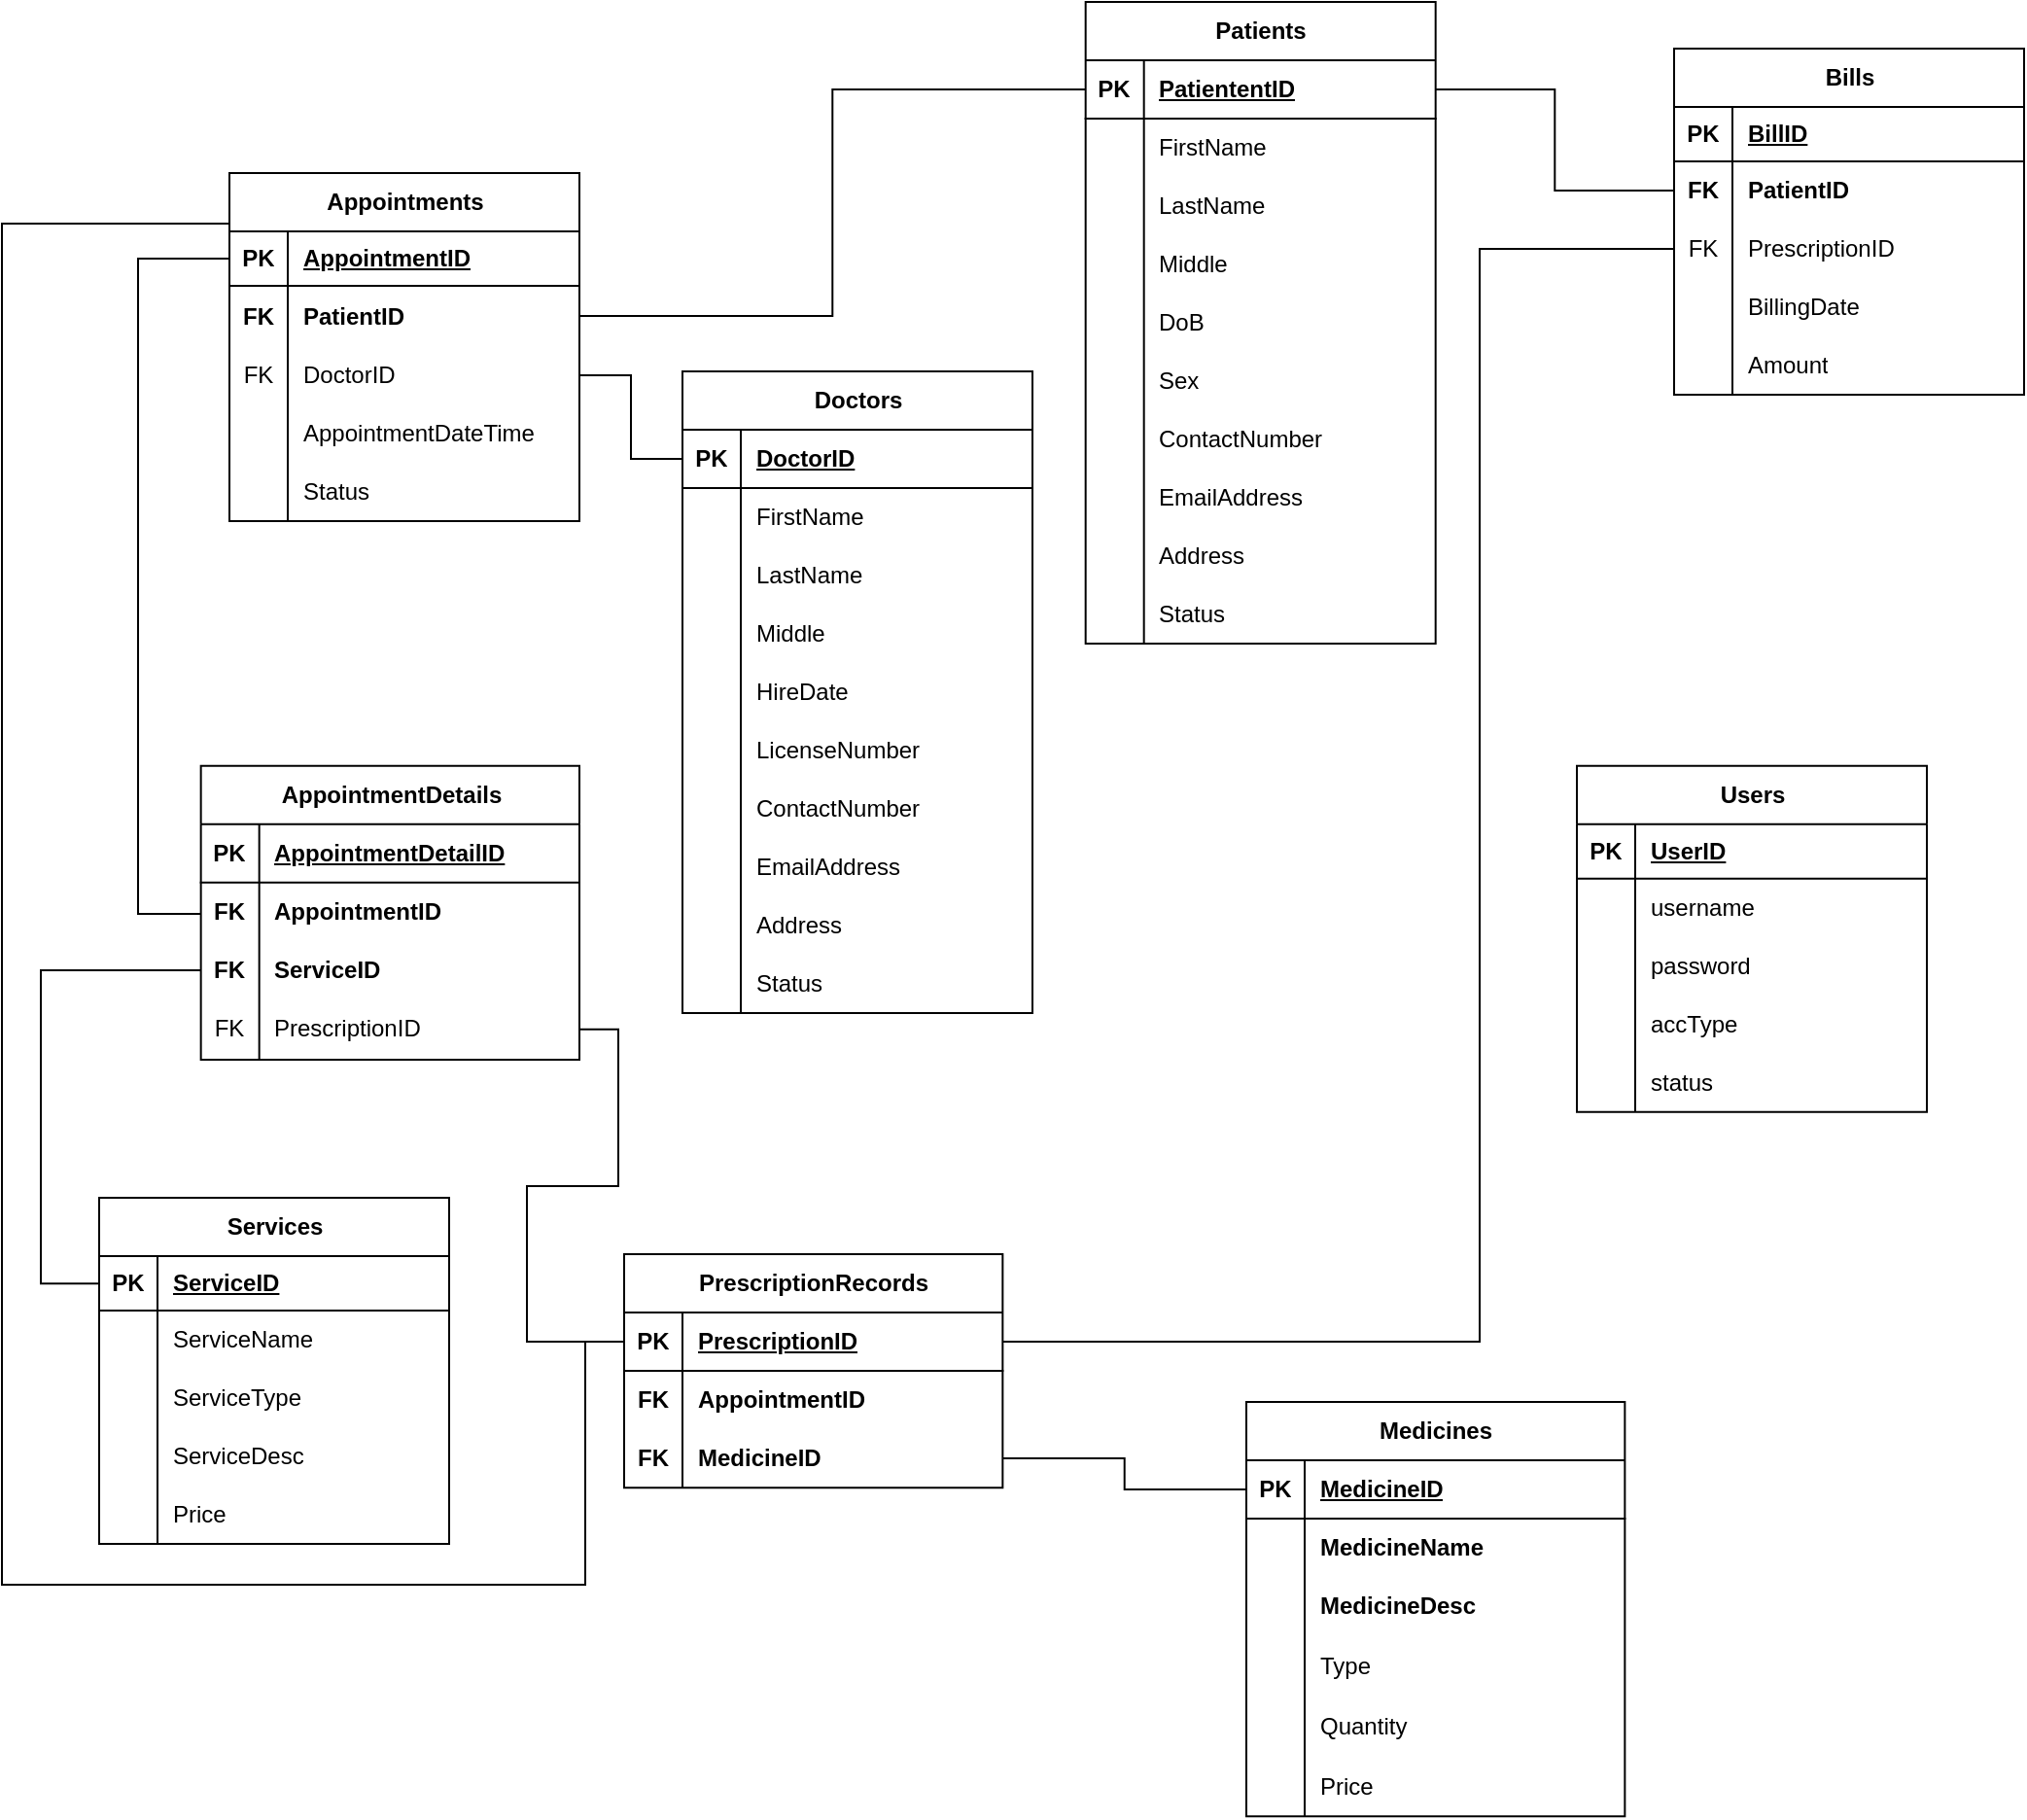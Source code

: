 <mxfile version="27.0.4">
  <diagram name="Page-1" id="gk-aBf-iGcVgEbALjTyy">
    <mxGraphModel dx="3044" dy="1166" grid="1" gridSize="10" guides="1" tooltips="1" connect="1" arrows="1" fold="1" page="1" pageScale="1" pageWidth="850" pageHeight="1100" math="0" shadow="0">
      <root>
        <mxCell id="0" />
        <mxCell id="1" parent="0" />
        <mxCell id="bBFAaG--7VLMhEp-UGI9-1" value="&lt;div&gt;Patients&lt;/div&gt;" style="shape=table;startSize=30;container=1;collapsible=1;childLayout=tableLayout;fixedRows=1;rowLines=0;fontStyle=1;align=center;resizeLast=1;html=1;fillColor=#FFFFFF;" vertex="1" parent="1">
          <mxGeometry x="-2.66" y="90" width="180" height="330" as="geometry" />
        </mxCell>
        <mxCell id="bBFAaG--7VLMhEp-UGI9-2" value="" style="shape=tableRow;horizontal=0;startSize=0;swimlaneHead=0;swimlaneBody=0;fillColor=none;collapsible=0;dropTarget=0;points=[[0,0.5],[1,0.5]];portConstraint=eastwest;top=0;left=0;right=0;bottom=1;" vertex="1" parent="bBFAaG--7VLMhEp-UGI9-1">
          <mxGeometry y="30" width="180" height="30" as="geometry" />
        </mxCell>
        <mxCell id="bBFAaG--7VLMhEp-UGI9-3" value="PK" style="shape=partialRectangle;connectable=0;fillColor=none;top=0;left=0;bottom=0;right=0;fontStyle=1;overflow=hidden;whiteSpace=wrap;html=1;" vertex="1" parent="bBFAaG--7VLMhEp-UGI9-2">
          <mxGeometry width="30" height="30" as="geometry">
            <mxRectangle width="30" height="30" as="alternateBounds" />
          </mxGeometry>
        </mxCell>
        <mxCell id="bBFAaG--7VLMhEp-UGI9-4" value="&lt;div&gt;PatiententID&lt;/div&gt;" style="shape=partialRectangle;connectable=0;fillColor=none;top=0;left=0;bottom=0;right=0;align=left;spacingLeft=6;fontStyle=5;overflow=hidden;whiteSpace=wrap;html=1;" vertex="1" parent="bBFAaG--7VLMhEp-UGI9-2">
          <mxGeometry x="30" width="150" height="30" as="geometry">
            <mxRectangle width="150" height="30" as="alternateBounds" />
          </mxGeometry>
        </mxCell>
        <mxCell id="bBFAaG--7VLMhEp-UGI9-5" value="" style="shape=tableRow;horizontal=0;startSize=0;swimlaneHead=0;swimlaneBody=0;fillColor=none;collapsible=0;dropTarget=0;points=[[0,0.5],[1,0.5]];portConstraint=eastwest;top=0;left=0;right=0;bottom=0;" vertex="1" parent="bBFAaG--7VLMhEp-UGI9-1">
          <mxGeometry y="60" width="180" height="30" as="geometry" />
        </mxCell>
        <mxCell id="bBFAaG--7VLMhEp-UGI9-6" value="" style="shape=partialRectangle;connectable=0;fillColor=none;top=0;left=0;bottom=0;right=0;editable=1;overflow=hidden;whiteSpace=wrap;html=1;" vertex="1" parent="bBFAaG--7VLMhEp-UGI9-5">
          <mxGeometry width="30" height="30" as="geometry">
            <mxRectangle width="30" height="30" as="alternateBounds" />
          </mxGeometry>
        </mxCell>
        <mxCell id="bBFAaG--7VLMhEp-UGI9-7" value="FirstName" style="shape=partialRectangle;connectable=0;fillColor=none;top=0;left=0;bottom=0;right=0;align=left;spacingLeft=6;overflow=hidden;whiteSpace=wrap;html=1;" vertex="1" parent="bBFAaG--7VLMhEp-UGI9-5">
          <mxGeometry x="30" width="150" height="30" as="geometry">
            <mxRectangle width="150" height="30" as="alternateBounds" />
          </mxGeometry>
        </mxCell>
        <mxCell id="bBFAaG--7VLMhEp-UGI9-8" value="" style="shape=tableRow;horizontal=0;startSize=0;swimlaneHead=0;swimlaneBody=0;fillColor=none;collapsible=0;dropTarget=0;points=[[0,0.5],[1,0.5]];portConstraint=eastwest;top=0;left=0;right=0;bottom=0;" vertex="1" parent="bBFAaG--7VLMhEp-UGI9-1">
          <mxGeometry y="90" width="180" height="30" as="geometry" />
        </mxCell>
        <mxCell id="bBFAaG--7VLMhEp-UGI9-9" value="" style="shape=partialRectangle;connectable=0;fillColor=none;top=0;left=0;bottom=0;right=0;editable=1;overflow=hidden;whiteSpace=wrap;html=1;" vertex="1" parent="bBFAaG--7VLMhEp-UGI9-8">
          <mxGeometry width="30" height="30" as="geometry">
            <mxRectangle width="30" height="30" as="alternateBounds" />
          </mxGeometry>
        </mxCell>
        <mxCell id="bBFAaG--7VLMhEp-UGI9-10" value="LastName" style="shape=partialRectangle;connectable=0;fillColor=none;top=0;left=0;bottom=0;right=0;align=left;spacingLeft=6;overflow=hidden;whiteSpace=wrap;html=1;" vertex="1" parent="bBFAaG--7VLMhEp-UGI9-8">
          <mxGeometry x="30" width="150" height="30" as="geometry">
            <mxRectangle width="150" height="30" as="alternateBounds" />
          </mxGeometry>
        </mxCell>
        <mxCell id="bBFAaG--7VLMhEp-UGI9-11" value="" style="shape=tableRow;horizontal=0;startSize=0;swimlaneHead=0;swimlaneBody=0;fillColor=none;collapsible=0;dropTarget=0;points=[[0,0.5],[1,0.5]];portConstraint=eastwest;top=0;left=0;right=0;bottom=0;" vertex="1" parent="bBFAaG--7VLMhEp-UGI9-1">
          <mxGeometry y="120" width="180" height="30" as="geometry" />
        </mxCell>
        <mxCell id="bBFAaG--7VLMhEp-UGI9-12" value="" style="shape=partialRectangle;connectable=0;fillColor=none;top=0;left=0;bottom=0;right=0;editable=1;overflow=hidden;whiteSpace=wrap;html=1;" vertex="1" parent="bBFAaG--7VLMhEp-UGI9-11">
          <mxGeometry width="30" height="30" as="geometry">
            <mxRectangle width="30" height="30" as="alternateBounds" />
          </mxGeometry>
        </mxCell>
        <mxCell id="bBFAaG--7VLMhEp-UGI9-13" value="Middle " style="shape=partialRectangle;connectable=0;fillColor=none;top=0;left=0;bottom=0;right=0;align=left;spacingLeft=6;overflow=hidden;whiteSpace=wrap;html=1;" vertex="1" parent="bBFAaG--7VLMhEp-UGI9-11">
          <mxGeometry x="30" width="150" height="30" as="geometry">
            <mxRectangle width="150" height="30" as="alternateBounds" />
          </mxGeometry>
        </mxCell>
        <mxCell id="bBFAaG--7VLMhEp-UGI9-14" style="shape=tableRow;horizontal=0;startSize=0;swimlaneHead=0;swimlaneBody=0;fillColor=none;collapsible=0;dropTarget=0;points=[[0,0.5],[1,0.5]];portConstraint=eastwest;top=0;left=0;right=0;bottom=0;" vertex="1" parent="bBFAaG--7VLMhEp-UGI9-1">
          <mxGeometry y="150" width="180" height="30" as="geometry" />
        </mxCell>
        <mxCell id="bBFAaG--7VLMhEp-UGI9-15" style="shape=partialRectangle;connectable=0;fillColor=none;top=0;left=0;bottom=0;right=0;editable=1;overflow=hidden;whiteSpace=wrap;html=1;" vertex="1" parent="bBFAaG--7VLMhEp-UGI9-14">
          <mxGeometry width="30" height="30" as="geometry">
            <mxRectangle width="30" height="30" as="alternateBounds" />
          </mxGeometry>
        </mxCell>
        <mxCell id="bBFAaG--7VLMhEp-UGI9-16" value="DoB" style="shape=partialRectangle;connectable=0;fillColor=none;top=0;left=0;bottom=0;right=0;align=left;spacingLeft=6;overflow=hidden;whiteSpace=wrap;html=1;" vertex="1" parent="bBFAaG--7VLMhEp-UGI9-14">
          <mxGeometry x="30" width="150" height="30" as="geometry">
            <mxRectangle width="150" height="30" as="alternateBounds" />
          </mxGeometry>
        </mxCell>
        <mxCell id="bBFAaG--7VLMhEp-UGI9-17" style="shape=tableRow;horizontal=0;startSize=0;swimlaneHead=0;swimlaneBody=0;fillColor=none;collapsible=0;dropTarget=0;points=[[0,0.5],[1,0.5]];portConstraint=eastwest;top=0;left=0;right=0;bottom=0;" vertex="1" parent="bBFAaG--7VLMhEp-UGI9-1">
          <mxGeometry y="180" width="180" height="30" as="geometry" />
        </mxCell>
        <mxCell id="bBFAaG--7VLMhEp-UGI9-18" style="shape=partialRectangle;connectable=0;fillColor=none;top=0;left=0;bottom=0;right=0;editable=1;overflow=hidden;whiteSpace=wrap;html=1;" vertex="1" parent="bBFAaG--7VLMhEp-UGI9-17">
          <mxGeometry width="30" height="30" as="geometry">
            <mxRectangle width="30" height="30" as="alternateBounds" />
          </mxGeometry>
        </mxCell>
        <mxCell id="bBFAaG--7VLMhEp-UGI9-19" value="Sex" style="shape=partialRectangle;connectable=0;fillColor=none;top=0;left=0;bottom=0;right=0;align=left;spacingLeft=6;overflow=hidden;whiteSpace=wrap;html=1;" vertex="1" parent="bBFAaG--7VLMhEp-UGI9-17">
          <mxGeometry x="30" width="150" height="30" as="geometry">
            <mxRectangle width="150" height="30" as="alternateBounds" />
          </mxGeometry>
        </mxCell>
        <mxCell id="bBFAaG--7VLMhEp-UGI9-20" style="shape=tableRow;horizontal=0;startSize=0;swimlaneHead=0;swimlaneBody=0;fillColor=none;collapsible=0;dropTarget=0;points=[[0,0.5],[1,0.5]];portConstraint=eastwest;top=0;left=0;right=0;bottom=0;" vertex="1" parent="bBFAaG--7VLMhEp-UGI9-1">
          <mxGeometry y="210" width="180" height="30" as="geometry" />
        </mxCell>
        <mxCell id="bBFAaG--7VLMhEp-UGI9-21" style="shape=partialRectangle;connectable=0;fillColor=none;top=0;left=0;bottom=0;right=0;editable=1;overflow=hidden;whiteSpace=wrap;html=1;" vertex="1" parent="bBFAaG--7VLMhEp-UGI9-20">
          <mxGeometry width="30" height="30" as="geometry">
            <mxRectangle width="30" height="30" as="alternateBounds" />
          </mxGeometry>
        </mxCell>
        <mxCell id="bBFAaG--7VLMhEp-UGI9-22" value="&lt;div&gt;ContactNumber&lt;/div&gt;" style="shape=partialRectangle;connectable=0;fillColor=none;top=0;left=0;bottom=0;right=0;align=left;spacingLeft=6;overflow=hidden;whiteSpace=wrap;html=1;" vertex="1" parent="bBFAaG--7VLMhEp-UGI9-20">
          <mxGeometry x="30" width="150" height="30" as="geometry">
            <mxRectangle width="150" height="30" as="alternateBounds" />
          </mxGeometry>
        </mxCell>
        <mxCell id="bBFAaG--7VLMhEp-UGI9-23" style="shape=tableRow;horizontal=0;startSize=0;swimlaneHead=0;swimlaneBody=0;fillColor=none;collapsible=0;dropTarget=0;points=[[0,0.5],[1,0.5]];portConstraint=eastwest;top=0;left=0;right=0;bottom=0;" vertex="1" parent="bBFAaG--7VLMhEp-UGI9-1">
          <mxGeometry y="240" width="180" height="30" as="geometry" />
        </mxCell>
        <mxCell id="bBFAaG--7VLMhEp-UGI9-24" style="shape=partialRectangle;connectable=0;fillColor=none;top=0;left=0;bottom=0;right=0;editable=1;overflow=hidden;whiteSpace=wrap;html=1;" vertex="1" parent="bBFAaG--7VLMhEp-UGI9-23">
          <mxGeometry width="30" height="30" as="geometry">
            <mxRectangle width="30" height="30" as="alternateBounds" />
          </mxGeometry>
        </mxCell>
        <mxCell id="bBFAaG--7VLMhEp-UGI9-25" value="&lt;div&gt;EmailAddress&lt;/div&gt;" style="shape=partialRectangle;connectable=0;fillColor=none;top=0;left=0;bottom=0;right=0;align=left;spacingLeft=6;overflow=hidden;whiteSpace=wrap;html=1;" vertex="1" parent="bBFAaG--7VLMhEp-UGI9-23">
          <mxGeometry x="30" width="150" height="30" as="geometry">
            <mxRectangle width="150" height="30" as="alternateBounds" />
          </mxGeometry>
        </mxCell>
        <mxCell id="bBFAaG--7VLMhEp-UGI9-26" style="shape=tableRow;horizontal=0;startSize=0;swimlaneHead=0;swimlaneBody=0;fillColor=none;collapsible=0;dropTarget=0;points=[[0,0.5],[1,0.5]];portConstraint=eastwest;top=0;left=0;right=0;bottom=0;" vertex="1" parent="bBFAaG--7VLMhEp-UGI9-1">
          <mxGeometry y="270" width="180" height="30" as="geometry" />
        </mxCell>
        <mxCell id="bBFAaG--7VLMhEp-UGI9-27" style="shape=partialRectangle;connectable=0;fillColor=none;top=0;left=0;bottom=0;right=0;editable=1;overflow=hidden;whiteSpace=wrap;html=1;" vertex="1" parent="bBFAaG--7VLMhEp-UGI9-26">
          <mxGeometry width="30" height="30" as="geometry">
            <mxRectangle width="30" height="30" as="alternateBounds" />
          </mxGeometry>
        </mxCell>
        <mxCell id="bBFAaG--7VLMhEp-UGI9-28" value="Address" style="shape=partialRectangle;connectable=0;fillColor=none;top=0;left=0;bottom=0;right=0;align=left;spacingLeft=6;overflow=hidden;whiteSpace=wrap;html=1;" vertex="1" parent="bBFAaG--7VLMhEp-UGI9-26">
          <mxGeometry x="30" width="150" height="30" as="geometry">
            <mxRectangle width="150" height="30" as="alternateBounds" />
          </mxGeometry>
        </mxCell>
        <mxCell id="bBFAaG--7VLMhEp-UGI9-29" style="shape=tableRow;horizontal=0;startSize=0;swimlaneHead=0;swimlaneBody=0;fillColor=none;collapsible=0;dropTarget=0;points=[[0,0.5],[1,0.5]];portConstraint=eastwest;top=0;left=0;right=0;bottom=0;" vertex="1" parent="bBFAaG--7VLMhEp-UGI9-1">
          <mxGeometry y="300" width="180" height="30" as="geometry" />
        </mxCell>
        <mxCell id="bBFAaG--7VLMhEp-UGI9-30" style="shape=partialRectangle;connectable=0;fillColor=none;top=0;left=0;bottom=0;right=0;editable=1;overflow=hidden;whiteSpace=wrap;html=1;" vertex="1" parent="bBFAaG--7VLMhEp-UGI9-29">
          <mxGeometry width="30" height="30" as="geometry">
            <mxRectangle width="30" height="30" as="alternateBounds" />
          </mxGeometry>
        </mxCell>
        <mxCell id="bBFAaG--7VLMhEp-UGI9-31" value="Status" style="shape=partialRectangle;connectable=0;fillColor=none;top=0;left=0;bottom=0;right=0;align=left;spacingLeft=6;overflow=hidden;whiteSpace=wrap;html=1;" vertex="1" parent="bBFAaG--7VLMhEp-UGI9-29">
          <mxGeometry x="30" width="150" height="30" as="geometry">
            <mxRectangle width="150" height="30" as="alternateBounds" />
          </mxGeometry>
        </mxCell>
        <mxCell id="bBFAaG--7VLMhEp-UGI9-32" value="&lt;div&gt;Doctors&lt;/div&gt;" style="shape=table;startSize=30;container=1;collapsible=1;childLayout=tableLayout;fixedRows=1;rowLines=0;fontStyle=1;align=center;resizeLast=1;html=1;fillColor=#FFFFFF;" vertex="1" parent="1">
          <mxGeometry x="-210" y="280" width="180" height="330" as="geometry" />
        </mxCell>
        <mxCell id="bBFAaG--7VLMhEp-UGI9-33" value="" style="shape=tableRow;horizontal=0;startSize=0;swimlaneHead=0;swimlaneBody=0;fillColor=none;collapsible=0;dropTarget=0;points=[[0,0.5],[1,0.5]];portConstraint=eastwest;top=0;left=0;right=0;bottom=1;" vertex="1" parent="bBFAaG--7VLMhEp-UGI9-32">
          <mxGeometry y="30" width="180" height="30" as="geometry" />
        </mxCell>
        <mxCell id="bBFAaG--7VLMhEp-UGI9-34" value="PK" style="shape=partialRectangle;connectable=0;fillColor=none;top=0;left=0;bottom=0;right=0;fontStyle=1;overflow=hidden;whiteSpace=wrap;html=1;" vertex="1" parent="bBFAaG--7VLMhEp-UGI9-33">
          <mxGeometry width="30" height="30" as="geometry">
            <mxRectangle width="30" height="30" as="alternateBounds" />
          </mxGeometry>
        </mxCell>
        <mxCell id="bBFAaG--7VLMhEp-UGI9-35" value="&lt;div&gt;DoctorID&lt;/div&gt;" style="shape=partialRectangle;connectable=0;fillColor=none;top=0;left=0;bottom=0;right=0;align=left;spacingLeft=6;fontStyle=5;overflow=hidden;whiteSpace=wrap;html=1;" vertex="1" parent="bBFAaG--7VLMhEp-UGI9-33">
          <mxGeometry x="30" width="150" height="30" as="geometry">
            <mxRectangle width="150" height="30" as="alternateBounds" />
          </mxGeometry>
        </mxCell>
        <mxCell id="bBFAaG--7VLMhEp-UGI9-36" value="" style="shape=tableRow;horizontal=0;startSize=0;swimlaneHead=0;swimlaneBody=0;fillColor=none;collapsible=0;dropTarget=0;points=[[0,0.5],[1,0.5]];portConstraint=eastwest;top=0;left=0;right=0;bottom=0;" vertex="1" parent="bBFAaG--7VLMhEp-UGI9-32">
          <mxGeometry y="60" width="180" height="30" as="geometry" />
        </mxCell>
        <mxCell id="bBFAaG--7VLMhEp-UGI9-37" value="" style="shape=partialRectangle;connectable=0;fillColor=none;top=0;left=0;bottom=0;right=0;editable=1;overflow=hidden;whiteSpace=wrap;html=1;" vertex="1" parent="bBFAaG--7VLMhEp-UGI9-36">
          <mxGeometry width="30" height="30" as="geometry">
            <mxRectangle width="30" height="30" as="alternateBounds" />
          </mxGeometry>
        </mxCell>
        <mxCell id="bBFAaG--7VLMhEp-UGI9-38" value="FirstName" style="shape=partialRectangle;connectable=0;fillColor=none;top=0;left=0;bottom=0;right=0;align=left;spacingLeft=6;overflow=hidden;whiteSpace=wrap;html=1;" vertex="1" parent="bBFAaG--7VLMhEp-UGI9-36">
          <mxGeometry x="30" width="150" height="30" as="geometry">
            <mxRectangle width="150" height="30" as="alternateBounds" />
          </mxGeometry>
        </mxCell>
        <mxCell id="bBFAaG--7VLMhEp-UGI9-39" value="" style="shape=tableRow;horizontal=0;startSize=0;swimlaneHead=0;swimlaneBody=0;fillColor=none;collapsible=0;dropTarget=0;points=[[0,0.5],[1,0.5]];portConstraint=eastwest;top=0;left=0;right=0;bottom=0;" vertex="1" parent="bBFAaG--7VLMhEp-UGI9-32">
          <mxGeometry y="90" width="180" height="30" as="geometry" />
        </mxCell>
        <mxCell id="bBFAaG--7VLMhEp-UGI9-40" value="" style="shape=partialRectangle;connectable=0;fillColor=none;top=0;left=0;bottom=0;right=0;editable=1;overflow=hidden;whiteSpace=wrap;html=1;" vertex="1" parent="bBFAaG--7VLMhEp-UGI9-39">
          <mxGeometry width="30" height="30" as="geometry">
            <mxRectangle width="30" height="30" as="alternateBounds" />
          </mxGeometry>
        </mxCell>
        <mxCell id="bBFAaG--7VLMhEp-UGI9-41" value="LastName" style="shape=partialRectangle;connectable=0;fillColor=none;top=0;left=0;bottom=0;right=0;align=left;spacingLeft=6;overflow=hidden;whiteSpace=wrap;html=1;" vertex="1" parent="bBFAaG--7VLMhEp-UGI9-39">
          <mxGeometry x="30" width="150" height="30" as="geometry">
            <mxRectangle width="150" height="30" as="alternateBounds" />
          </mxGeometry>
        </mxCell>
        <mxCell id="bBFAaG--7VLMhEp-UGI9-42" value="" style="shape=tableRow;horizontal=0;startSize=0;swimlaneHead=0;swimlaneBody=0;fillColor=none;collapsible=0;dropTarget=0;points=[[0,0.5],[1,0.5]];portConstraint=eastwest;top=0;left=0;right=0;bottom=0;" vertex="1" parent="bBFAaG--7VLMhEp-UGI9-32">
          <mxGeometry y="120" width="180" height="30" as="geometry" />
        </mxCell>
        <mxCell id="bBFAaG--7VLMhEp-UGI9-43" value="" style="shape=partialRectangle;connectable=0;fillColor=none;top=0;left=0;bottom=0;right=0;editable=1;overflow=hidden;whiteSpace=wrap;html=1;" vertex="1" parent="bBFAaG--7VLMhEp-UGI9-42">
          <mxGeometry width="30" height="30" as="geometry">
            <mxRectangle width="30" height="30" as="alternateBounds" />
          </mxGeometry>
        </mxCell>
        <mxCell id="bBFAaG--7VLMhEp-UGI9-44" value="Middle " style="shape=partialRectangle;connectable=0;fillColor=none;top=0;left=0;bottom=0;right=0;align=left;spacingLeft=6;overflow=hidden;whiteSpace=wrap;html=1;" vertex="1" parent="bBFAaG--7VLMhEp-UGI9-42">
          <mxGeometry x="30" width="150" height="30" as="geometry">
            <mxRectangle width="150" height="30" as="alternateBounds" />
          </mxGeometry>
        </mxCell>
        <mxCell id="bBFAaG--7VLMhEp-UGI9-45" style="shape=tableRow;horizontal=0;startSize=0;swimlaneHead=0;swimlaneBody=0;fillColor=none;collapsible=0;dropTarget=0;points=[[0,0.5],[1,0.5]];portConstraint=eastwest;top=0;left=0;right=0;bottom=0;" vertex="1" parent="bBFAaG--7VLMhEp-UGI9-32">
          <mxGeometry y="150" width="180" height="30" as="geometry" />
        </mxCell>
        <mxCell id="bBFAaG--7VLMhEp-UGI9-46" style="shape=partialRectangle;connectable=0;fillColor=none;top=0;left=0;bottom=0;right=0;editable=1;overflow=hidden;whiteSpace=wrap;html=1;" vertex="1" parent="bBFAaG--7VLMhEp-UGI9-45">
          <mxGeometry width="30" height="30" as="geometry">
            <mxRectangle width="30" height="30" as="alternateBounds" />
          </mxGeometry>
        </mxCell>
        <mxCell id="bBFAaG--7VLMhEp-UGI9-47" value="HireDate" style="shape=partialRectangle;connectable=0;fillColor=none;top=0;left=0;bottom=0;right=0;align=left;spacingLeft=6;overflow=hidden;whiteSpace=wrap;html=1;" vertex="1" parent="bBFAaG--7VLMhEp-UGI9-45">
          <mxGeometry x="30" width="150" height="30" as="geometry">
            <mxRectangle width="150" height="30" as="alternateBounds" />
          </mxGeometry>
        </mxCell>
        <mxCell id="bBFAaG--7VLMhEp-UGI9-48" style="shape=tableRow;horizontal=0;startSize=0;swimlaneHead=0;swimlaneBody=0;fillColor=none;collapsible=0;dropTarget=0;points=[[0,0.5],[1,0.5]];portConstraint=eastwest;top=0;left=0;right=0;bottom=0;" vertex="1" parent="bBFAaG--7VLMhEp-UGI9-32">
          <mxGeometry y="180" width="180" height="30" as="geometry" />
        </mxCell>
        <mxCell id="bBFAaG--7VLMhEp-UGI9-49" style="shape=partialRectangle;connectable=0;fillColor=none;top=0;left=0;bottom=0;right=0;editable=1;overflow=hidden;whiteSpace=wrap;html=1;" vertex="1" parent="bBFAaG--7VLMhEp-UGI9-48">
          <mxGeometry width="30" height="30" as="geometry">
            <mxRectangle width="30" height="30" as="alternateBounds" />
          </mxGeometry>
        </mxCell>
        <mxCell id="bBFAaG--7VLMhEp-UGI9-50" value="LicenseNumber" style="shape=partialRectangle;connectable=0;fillColor=none;top=0;left=0;bottom=0;right=0;align=left;spacingLeft=6;overflow=hidden;whiteSpace=wrap;html=1;" vertex="1" parent="bBFAaG--7VLMhEp-UGI9-48">
          <mxGeometry x="30" width="150" height="30" as="geometry">
            <mxRectangle width="150" height="30" as="alternateBounds" />
          </mxGeometry>
        </mxCell>
        <mxCell id="bBFAaG--7VLMhEp-UGI9-51" style="shape=tableRow;horizontal=0;startSize=0;swimlaneHead=0;swimlaneBody=0;fillColor=none;collapsible=0;dropTarget=0;points=[[0,0.5],[1,0.5]];portConstraint=eastwest;top=0;left=0;right=0;bottom=0;" vertex="1" parent="bBFAaG--7VLMhEp-UGI9-32">
          <mxGeometry y="210" width="180" height="30" as="geometry" />
        </mxCell>
        <mxCell id="bBFAaG--7VLMhEp-UGI9-52" style="shape=partialRectangle;connectable=0;fillColor=none;top=0;left=0;bottom=0;right=0;editable=1;overflow=hidden;whiteSpace=wrap;html=1;" vertex="1" parent="bBFAaG--7VLMhEp-UGI9-51">
          <mxGeometry width="30" height="30" as="geometry">
            <mxRectangle width="30" height="30" as="alternateBounds" />
          </mxGeometry>
        </mxCell>
        <mxCell id="bBFAaG--7VLMhEp-UGI9-53" value="&lt;div&gt;ContactNumber&lt;/div&gt;" style="shape=partialRectangle;connectable=0;fillColor=none;top=0;left=0;bottom=0;right=0;align=left;spacingLeft=6;overflow=hidden;whiteSpace=wrap;html=1;" vertex="1" parent="bBFAaG--7VLMhEp-UGI9-51">
          <mxGeometry x="30" width="150" height="30" as="geometry">
            <mxRectangle width="150" height="30" as="alternateBounds" />
          </mxGeometry>
        </mxCell>
        <mxCell id="bBFAaG--7VLMhEp-UGI9-54" style="shape=tableRow;horizontal=0;startSize=0;swimlaneHead=0;swimlaneBody=0;fillColor=none;collapsible=0;dropTarget=0;points=[[0,0.5],[1,0.5]];portConstraint=eastwest;top=0;left=0;right=0;bottom=0;" vertex="1" parent="bBFAaG--7VLMhEp-UGI9-32">
          <mxGeometry y="240" width="180" height="30" as="geometry" />
        </mxCell>
        <mxCell id="bBFAaG--7VLMhEp-UGI9-55" style="shape=partialRectangle;connectable=0;fillColor=none;top=0;left=0;bottom=0;right=0;editable=1;overflow=hidden;whiteSpace=wrap;html=1;" vertex="1" parent="bBFAaG--7VLMhEp-UGI9-54">
          <mxGeometry width="30" height="30" as="geometry">
            <mxRectangle width="30" height="30" as="alternateBounds" />
          </mxGeometry>
        </mxCell>
        <mxCell id="bBFAaG--7VLMhEp-UGI9-56" value="&lt;div&gt;EmailAddress&lt;/div&gt;" style="shape=partialRectangle;connectable=0;fillColor=none;top=0;left=0;bottom=0;right=0;align=left;spacingLeft=6;overflow=hidden;whiteSpace=wrap;html=1;" vertex="1" parent="bBFAaG--7VLMhEp-UGI9-54">
          <mxGeometry x="30" width="150" height="30" as="geometry">
            <mxRectangle width="150" height="30" as="alternateBounds" />
          </mxGeometry>
        </mxCell>
        <mxCell id="bBFAaG--7VLMhEp-UGI9-57" style="shape=tableRow;horizontal=0;startSize=0;swimlaneHead=0;swimlaneBody=0;fillColor=none;collapsible=0;dropTarget=0;points=[[0,0.5],[1,0.5]];portConstraint=eastwest;top=0;left=0;right=0;bottom=0;" vertex="1" parent="bBFAaG--7VLMhEp-UGI9-32">
          <mxGeometry y="270" width="180" height="30" as="geometry" />
        </mxCell>
        <mxCell id="bBFAaG--7VLMhEp-UGI9-58" style="shape=partialRectangle;connectable=0;fillColor=none;top=0;left=0;bottom=0;right=0;editable=1;overflow=hidden;whiteSpace=wrap;html=1;" vertex="1" parent="bBFAaG--7VLMhEp-UGI9-57">
          <mxGeometry width="30" height="30" as="geometry">
            <mxRectangle width="30" height="30" as="alternateBounds" />
          </mxGeometry>
        </mxCell>
        <mxCell id="bBFAaG--7VLMhEp-UGI9-59" value="Address" style="shape=partialRectangle;connectable=0;fillColor=none;top=0;left=0;bottom=0;right=0;align=left;spacingLeft=6;overflow=hidden;whiteSpace=wrap;html=1;" vertex="1" parent="bBFAaG--7VLMhEp-UGI9-57">
          <mxGeometry x="30" width="150" height="30" as="geometry">
            <mxRectangle width="150" height="30" as="alternateBounds" />
          </mxGeometry>
        </mxCell>
        <mxCell id="bBFAaG--7VLMhEp-UGI9-63" style="shape=tableRow;horizontal=0;startSize=0;swimlaneHead=0;swimlaneBody=0;fillColor=none;collapsible=0;dropTarget=0;points=[[0,0.5],[1,0.5]];portConstraint=eastwest;top=0;left=0;right=0;bottom=0;" vertex="1" parent="bBFAaG--7VLMhEp-UGI9-32">
          <mxGeometry y="300" width="180" height="30" as="geometry" />
        </mxCell>
        <mxCell id="bBFAaG--7VLMhEp-UGI9-64" style="shape=partialRectangle;connectable=0;fillColor=none;top=0;left=0;bottom=0;right=0;editable=1;overflow=hidden;whiteSpace=wrap;html=1;" vertex="1" parent="bBFAaG--7VLMhEp-UGI9-63">
          <mxGeometry width="30" height="30" as="geometry">
            <mxRectangle width="30" height="30" as="alternateBounds" />
          </mxGeometry>
        </mxCell>
        <mxCell id="bBFAaG--7VLMhEp-UGI9-65" value="Status" style="shape=partialRectangle;connectable=0;fillColor=none;top=0;left=0;bottom=0;right=0;align=left;spacingLeft=6;overflow=hidden;whiteSpace=wrap;html=1;" vertex="1" parent="bBFAaG--7VLMhEp-UGI9-63">
          <mxGeometry x="30" width="150" height="30" as="geometry">
            <mxRectangle width="150" height="30" as="alternateBounds" />
          </mxGeometry>
        </mxCell>
        <mxCell id="bBFAaG--7VLMhEp-UGI9-66" value="&lt;div&gt;Services&lt;/div&gt;" style="shape=table;startSize=30;container=1;collapsible=1;childLayout=tableLayout;fixedRows=1;rowLines=0;fontStyle=1;align=center;resizeLast=1;html=1;fillColor=#FFFFFF;" vertex="1" parent="1">
          <mxGeometry x="-510.0" y="705.05" width="180" height="178" as="geometry" />
        </mxCell>
        <mxCell id="bBFAaG--7VLMhEp-UGI9-67" value="" style="shape=tableRow;horizontal=0;startSize=0;swimlaneHead=0;swimlaneBody=0;fillColor=none;collapsible=0;dropTarget=0;points=[[0,0.5],[1,0.5]];portConstraint=eastwest;top=0;left=0;right=0;bottom=1;" vertex="1" parent="bBFAaG--7VLMhEp-UGI9-66">
          <mxGeometry y="30" width="180" height="28" as="geometry" />
        </mxCell>
        <mxCell id="bBFAaG--7VLMhEp-UGI9-68" value="PK" style="shape=partialRectangle;connectable=0;fillColor=none;top=0;left=0;bottom=0;right=0;fontStyle=1;overflow=hidden;whiteSpace=wrap;html=1;" vertex="1" parent="bBFAaG--7VLMhEp-UGI9-67">
          <mxGeometry width="30" height="28" as="geometry">
            <mxRectangle width="30" height="28" as="alternateBounds" />
          </mxGeometry>
        </mxCell>
        <mxCell id="bBFAaG--7VLMhEp-UGI9-69" value="&lt;div&gt;ServiceID&lt;/div&gt;" style="shape=partialRectangle;connectable=0;fillColor=none;top=0;left=0;bottom=0;right=0;align=left;spacingLeft=6;fontStyle=5;overflow=hidden;whiteSpace=wrap;html=1;" vertex="1" parent="bBFAaG--7VLMhEp-UGI9-67">
          <mxGeometry x="30" width="150" height="28" as="geometry">
            <mxRectangle width="150" height="28" as="alternateBounds" />
          </mxGeometry>
        </mxCell>
        <mxCell id="bBFAaG--7VLMhEp-UGI9-70" value="" style="shape=tableRow;horizontal=0;startSize=0;swimlaneHead=0;swimlaneBody=0;fillColor=none;collapsible=0;dropTarget=0;points=[[0,0.5],[1,0.5]];portConstraint=eastwest;top=0;left=0;right=0;bottom=0;" vertex="1" parent="bBFAaG--7VLMhEp-UGI9-66">
          <mxGeometry y="58" width="180" height="30" as="geometry" />
        </mxCell>
        <mxCell id="bBFAaG--7VLMhEp-UGI9-71" value="" style="shape=partialRectangle;connectable=0;fillColor=none;top=0;left=0;bottom=0;right=0;editable=1;overflow=hidden;whiteSpace=wrap;html=1;" vertex="1" parent="bBFAaG--7VLMhEp-UGI9-70">
          <mxGeometry width="30" height="30" as="geometry">
            <mxRectangle width="30" height="30" as="alternateBounds" />
          </mxGeometry>
        </mxCell>
        <mxCell id="bBFAaG--7VLMhEp-UGI9-72" value="ServiceName" style="shape=partialRectangle;connectable=0;fillColor=none;top=0;left=0;bottom=0;right=0;align=left;spacingLeft=6;overflow=hidden;whiteSpace=wrap;html=1;" vertex="1" parent="bBFAaG--7VLMhEp-UGI9-70">
          <mxGeometry x="30" width="150" height="30" as="geometry">
            <mxRectangle width="150" height="30" as="alternateBounds" />
          </mxGeometry>
        </mxCell>
        <mxCell id="bBFAaG--7VLMhEp-UGI9-170" style="shape=tableRow;horizontal=0;startSize=0;swimlaneHead=0;swimlaneBody=0;fillColor=none;collapsible=0;dropTarget=0;points=[[0,0.5],[1,0.5]];portConstraint=eastwest;top=0;left=0;right=0;bottom=0;" vertex="1" parent="bBFAaG--7VLMhEp-UGI9-66">
          <mxGeometry y="88" width="180" height="30" as="geometry" />
        </mxCell>
        <mxCell id="bBFAaG--7VLMhEp-UGI9-171" style="shape=partialRectangle;connectable=0;fillColor=none;top=0;left=0;bottom=0;right=0;editable=1;overflow=hidden;whiteSpace=wrap;html=1;" vertex="1" parent="bBFAaG--7VLMhEp-UGI9-170">
          <mxGeometry width="30" height="30" as="geometry">
            <mxRectangle width="30" height="30" as="alternateBounds" />
          </mxGeometry>
        </mxCell>
        <mxCell id="bBFAaG--7VLMhEp-UGI9-172" value="ServiceType" style="shape=partialRectangle;connectable=0;fillColor=none;top=0;left=0;bottom=0;right=0;align=left;spacingLeft=6;overflow=hidden;whiteSpace=wrap;html=1;" vertex="1" parent="bBFAaG--7VLMhEp-UGI9-170">
          <mxGeometry x="30" width="150" height="30" as="geometry">
            <mxRectangle width="150" height="30" as="alternateBounds" />
          </mxGeometry>
        </mxCell>
        <mxCell id="bBFAaG--7VLMhEp-UGI9-173" style="shape=tableRow;horizontal=0;startSize=0;swimlaneHead=0;swimlaneBody=0;fillColor=none;collapsible=0;dropTarget=0;points=[[0,0.5],[1,0.5]];portConstraint=eastwest;top=0;left=0;right=0;bottom=0;" vertex="1" parent="bBFAaG--7VLMhEp-UGI9-66">
          <mxGeometry y="118" width="180" height="30" as="geometry" />
        </mxCell>
        <mxCell id="bBFAaG--7VLMhEp-UGI9-174" style="shape=partialRectangle;connectable=0;fillColor=none;top=0;left=0;bottom=0;right=0;editable=1;overflow=hidden;whiteSpace=wrap;html=1;" vertex="1" parent="bBFAaG--7VLMhEp-UGI9-173">
          <mxGeometry width="30" height="30" as="geometry">
            <mxRectangle width="30" height="30" as="alternateBounds" />
          </mxGeometry>
        </mxCell>
        <mxCell id="bBFAaG--7VLMhEp-UGI9-175" value="ServiceDesc" style="shape=partialRectangle;connectable=0;fillColor=none;top=0;left=0;bottom=0;right=0;align=left;spacingLeft=6;overflow=hidden;whiteSpace=wrap;html=1;" vertex="1" parent="bBFAaG--7VLMhEp-UGI9-173">
          <mxGeometry x="30" width="150" height="30" as="geometry">
            <mxRectangle width="150" height="30" as="alternateBounds" />
          </mxGeometry>
        </mxCell>
        <mxCell id="bBFAaG--7VLMhEp-UGI9-73" style="shape=tableRow;horizontal=0;startSize=0;swimlaneHead=0;swimlaneBody=0;fillColor=none;collapsible=0;dropTarget=0;points=[[0,0.5],[1,0.5]];portConstraint=eastwest;top=0;left=0;right=0;bottom=0;" vertex="1" parent="bBFAaG--7VLMhEp-UGI9-66">
          <mxGeometry y="148" width="180" height="30" as="geometry" />
        </mxCell>
        <mxCell id="bBFAaG--7VLMhEp-UGI9-74" style="shape=partialRectangle;connectable=0;fillColor=none;top=0;left=0;bottom=0;right=0;editable=1;overflow=hidden;whiteSpace=wrap;html=1;" vertex="1" parent="bBFAaG--7VLMhEp-UGI9-73">
          <mxGeometry width="30" height="30" as="geometry">
            <mxRectangle width="30" height="30" as="alternateBounds" />
          </mxGeometry>
        </mxCell>
        <mxCell id="bBFAaG--7VLMhEp-UGI9-75" value="Price" style="shape=partialRectangle;connectable=0;fillColor=none;top=0;left=0;bottom=0;right=0;align=left;spacingLeft=6;overflow=hidden;whiteSpace=wrap;html=1;" vertex="1" parent="bBFAaG--7VLMhEp-UGI9-73">
          <mxGeometry x="30" width="150" height="30" as="geometry">
            <mxRectangle width="150" height="30" as="alternateBounds" />
          </mxGeometry>
        </mxCell>
        <mxCell id="bBFAaG--7VLMhEp-UGI9-76" value="&lt;div&gt;Appointments&lt;/div&gt;" style="shape=table;startSize=30;container=1;collapsible=1;childLayout=tableLayout;fixedRows=1;rowLines=0;fontStyle=1;align=center;resizeLast=1;html=1;fillColor=#FFFFFF;" vertex="1" parent="1">
          <mxGeometry x="-443" y="178" width="180" height="179.054" as="geometry" />
        </mxCell>
        <mxCell id="bBFAaG--7VLMhEp-UGI9-77" value="" style="shape=tableRow;horizontal=0;startSize=0;swimlaneHead=0;swimlaneBody=0;fillColor=none;collapsible=0;dropTarget=0;points=[[0,0.5],[1,0.5]];portConstraint=eastwest;top=0;left=0;right=0;bottom=1;" vertex="1" parent="bBFAaG--7VLMhEp-UGI9-76">
          <mxGeometry y="30" width="180" height="28" as="geometry" />
        </mxCell>
        <mxCell id="bBFAaG--7VLMhEp-UGI9-78" value="PK" style="shape=partialRectangle;connectable=0;fillColor=none;top=0;left=0;bottom=0;right=0;fontStyle=1;overflow=hidden;whiteSpace=wrap;html=1;" vertex="1" parent="bBFAaG--7VLMhEp-UGI9-77">
          <mxGeometry width="30" height="28" as="geometry">
            <mxRectangle width="30" height="28" as="alternateBounds" />
          </mxGeometry>
        </mxCell>
        <mxCell id="bBFAaG--7VLMhEp-UGI9-79" value="AppointmentID" style="shape=partialRectangle;connectable=0;fillColor=none;top=0;left=0;bottom=0;right=0;align=left;spacingLeft=6;fontStyle=5;overflow=hidden;whiteSpace=wrap;html=1;" vertex="1" parent="bBFAaG--7VLMhEp-UGI9-77">
          <mxGeometry x="30" width="150" height="28" as="geometry">
            <mxRectangle width="150" height="28" as="alternateBounds" />
          </mxGeometry>
        </mxCell>
        <mxCell id="bBFAaG--7VLMhEp-UGI9-80" value="" style="shape=tableRow;horizontal=0;startSize=0;swimlaneHead=0;swimlaneBody=0;fillColor=none;collapsible=0;dropTarget=0;points=[[0,0.5],[1,0.5]];portConstraint=eastwest;top=0;left=0;right=0;bottom=0;" vertex="1" parent="bBFAaG--7VLMhEp-UGI9-76">
          <mxGeometry y="58" width="180" height="31" as="geometry" />
        </mxCell>
        <mxCell id="bBFAaG--7VLMhEp-UGI9-81" value="&lt;b&gt;FK&lt;/b&gt;" style="shape=partialRectangle;connectable=0;fillColor=none;top=0;left=0;bottom=0;right=0;editable=1;overflow=hidden;whiteSpace=wrap;html=1;" vertex="1" parent="bBFAaG--7VLMhEp-UGI9-80">
          <mxGeometry width="30" height="31" as="geometry">
            <mxRectangle width="30" height="31" as="alternateBounds" />
          </mxGeometry>
        </mxCell>
        <mxCell id="bBFAaG--7VLMhEp-UGI9-82" value="&lt;b&gt;PatientID&lt;/b&gt;" style="shape=partialRectangle;connectable=0;fillColor=none;top=0;left=0;bottom=0;right=0;align=left;spacingLeft=6;overflow=hidden;whiteSpace=wrap;html=1;" vertex="1" parent="bBFAaG--7VLMhEp-UGI9-80">
          <mxGeometry x="30" width="150" height="31" as="geometry">
            <mxRectangle width="150" height="31" as="alternateBounds" />
          </mxGeometry>
        </mxCell>
        <mxCell id="bBFAaG--7VLMhEp-UGI9-83" value="" style="shape=tableRow;horizontal=0;startSize=0;swimlaneHead=0;swimlaneBody=0;fillColor=none;collapsible=0;dropTarget=0;points=[[0,0.5],[1,0.5]];portConstraint=eastwest;top=0;left=0;right=0;bottom=0;" vertex="1" parent="bBFAaG--7VLMhEp-UGI9-76">
          <mxGeometry y="89" width="180" height="30" as="geometry" />
        </mxCell>
        <mxCell id="bBFAaG--7VLMhEp-UGI9-84" value="FK" style="shape=partialRectangle;connectable=0;fillColor=none;top=0;left=0;bottom=0;right=0;editable=1;overflow=hidden;whiteSpace=wrap;html=1;" vertex="1" parent="bBFAaG--7VLMhEp-UGI9-83">
          <mxGeometry width="30" height="30" as="geometry">
            <mxRectangle width="30" height="30" as="alternateBounds" />
          </mxGeometry>
        </mxCell>
        <mxCell id="bBFAaG--7VLMhEp-UGI9-85" value="DoctorID" style="shape=partialRectangle;connectable=0;fillColor=none;top=0;left=0;bottom=0;right=0;align=left;spacingLeft=6;overflow=hidden;whiteSpace=wrap;html=1;" vertex="1" parent="bBFAaG--7VLMhEp-UGI9-83">
          <mxGeometry x="30" width="150" height="30" as="geometry">
            <mxRectangle width="150" height="30" as="alternateBounds" />
          </mxGeometry>
        </mxCell>
        <mxCell id="bBFAaG--7VLMhEp-UGI9-86" value="" style="shape=tableRow;horizontal=0;startSize=0;swimlaneHead=0;swimlaneBody=0;fillColor=none;collapsible=0;dropTarget=0;points=[[0,0.5],[1,0.5]];portConstraint=eastwest;top=0;left=0;right=0;bottom=0;" vertex="1" parent="bBFAaG--7VLMhEp-UGI9-76">
          <mxGeometry y="119" width="180" height="30" as="geometry" />
        </mxCell>
        <mxCell id="bBFAaG--7VLMhEp-UGI9-87" value="" style="shape=partialRectangle;connectable=0;fillColor=none;top=0;left=0;bottom=0;right=0;editable=1;overflow=hidden;whiteSpace=wrap;html=1;" vertex="1" parent="bBFAaG--7VLMhEp-UGI9-86">
          <mxGeometry width="30" height="30" as="geometry">
            <mxRectangle width="30" height="30" as="alternateBounds" />
          </mxGeometry>
        </mxCell>
        <mxCell id="bBFAaG--7VLMhEp-UGI9-88" value="AppointmentDateTime" style="shape=partialRectangle;connectable=0;fillColor=none;top=0;left=0;bottom=0;right=0;align=left;spacingLeft=6;overflow=hidden;whiteSpace=wrap;html=1;" vertex="1" parent="bBFAaG--7VLMhEp-UGI9-86">
          <mxGeometry x="30" width="150" height="30" as="geometry">
            <mxRectangle width="150" height="30" as="alternateBounds" />
          </mxGeometry>
        </mxCell>
        <mxCell id="bBFAaG--7VLMhEp-UGI9-89" style="shape=tableRow;horizontal=0;startSize=0;swimlaneHead=0;swimlaneBody=0;fillColor=none;collapsible=0;dropTarget=0;points=[[0,0.5],[1,0.5]];portConstraint=eastwest;top=0;left=0;right=0;bottom=0;" vertex="1" parent="bBFAaG--7VLMhEp-UGI9-76">
          <mxGeometry y="149" width="180" height="30" as="geometry" />
        </mxCell>
        <mxCell id="bBFAaG--7VLMhEp-UGI9-90" style="shape=partialRectangle;connectable=0;fillColor=none;top=0;left=0;bottom=0;right=0;editable=1;overflow=hidden;whiteSpace=wrap;html=1;" vertex="1" parent="bBFAaG--7VLMhEp-UGI9-89">
          <mxGeometry width="30" height="30" as="geometry">
            <mxRectangle width="30" height="30" as="alternateBounds" />
          </mxGeometry>
        </mxCell>
        <mxCell id="bBFAaG--7VLMhEp-UGI9-91" value="Status" style="shape=partialRectangle;connectable=0;fillColor=none;top=0;left=0;bottom=0;right=0;align=left;spacingLeft=6;overflow=hidden;whiteSpace=wrap;html=1;" vertex="1" parent="bBFAaG--7VLMhEp-UGI9-89">
          <mxGeometry x="30" width="150" height="30" as="geometry">
            <mxRectangle width="150" height="30" as="alternateBounds" />
          </mxGeometry>
        </mxCell>
        <mxCell id="bBFAaG--7VLMhEp-UGI9-92" style="edgeStyle=orthogonalEdgeStyle;rounded=0;orthogonalLoop=1;jettySize=auto;html=1;entryX=0;entryY=0.5;entryDx=0;entryDy=0;startArrow=none;startFill=0;endArrow=none;endFill=0;" edge="1" parent="1" source="bBFAaG--7VLMhEp-UGI9-80" target="bBFAaG--7VLMhEp-UGI9-2">
          <mxGeometry relative="1" as="geometry" />
        </mxCell>
        <mxCell id="bBFAaG--7VLMhEp-UGI9-93" style="edgeStyle=orthogonalEdgeStyle;rounded=0;orthogonalLoop=1;jettySize=auto;html=1;endArrow=none;endFill=0;startArrow=none;startFill=0;" edge="1" parent="1" source="bBFAaG--7VLMhEp-UGI9-83" target="bBFAaG--7VLMhEp-UGI9-33">
          <mxGeometry relative="1" as="geometry" />
        </mxCell>
        <mxCell id="bBFAaG--7VLMhEp-UGI9-94" style="edgeStyle=orthogonalEdgeStyle;rounded=0;orthogonalLoop=1;jettySize=auto;html=1;exitX=0;exitY=0.5;exitDx=0;exitDy=0;endArrow=none;startFill=0;" edge="1" parent="1" source="bBFAaG--7VLMhEp-UGI9-125" target="bBFAaG--7VLMhEp-UGI9-2">
          <mxGeometry relative="1" as="geometry" />
        </mxCell>
        <mxCell id="bBFAaG--7VLMhEp-UGI9-105" value="&lt;div&gt;AppointmentDetails&lt;/div&gt;" style="shape=table;startSize=30;container=1;collapsible=1;childLayout=tableLayout;fixedRows=1;rowLines=0;fontStyle=1;align=center;resizeLast=1;html=1;fillColor=#FFFFFF;" vertex="1" parent="1">
          <mxGeometry x="-457.67" y="482.91" width="194.673" height="151.091" as="geometry" />
        </mxCell>
        <mxCell id="bBFAaG--7VLMhEp-UGI9-106" value="" style="shape=tableRow;horizontal=0;startSize=0;swimlaneHead=0;swimlaneBody=0;fillColor=none;collapsible=0;dropTarget=0;points=[[0,0.5],[1,0.5]];portConstraint=eastwest;top=0;left=0;right=0;bottom=1;" vertex="1" parent="bBFAaG--7VLMhEp-UGI9-105">
          <mxGeometry y="30" width="194.673" height="30" as="geometry" />
        </mxCell>
        <mxCell id="bBFAaG--7VLMhEp-UGI9-107" value="PK" style="shape=partialRectangle;connectable=0;fillColor=none;top=0;left=0;bottom=0;right=0;fontStyle=1;overflow=hidden;whiteSpace=wrap;html=1;" vertex="1" parent="bBFAaG--7VLMhEp-UGI9-106">
          <mxGeometry width="30" height="30" as="geometry">
            <mxRectangle width="30" height="30" as="alternateBounds" />
          </mxGeometry>
        </mxCell>
        <mxCell id="bBFAaG--7VLMhEp-UGI9-108" value="&lt;div&gt;AppointmentDetailID&lt;/div&gt;" style="shape=partialRectangle;connectable=0;fillColor=none;top=0;left=0;bottom=0;right=0;align=left;spacingLeft=6;fontStyle=5;overflow=hidden;whiteSpace=wrap;html=1;" vertex="1" parent="bBFAaG--7VLMhEp-UGI9-106">
          <mxGeometry x="30" width="164.673" height="30" as="geometry">
            <mxRectangle width="164.673" height="30" as="alternateBounds" />
          </mxGeometry>
        </mxCell>
        <mxCell id="bBFAaG--7VLMhEp-UGI9-109" value="" style="shape=tableRow;horizontal=0;startSize=0;swimlaneHead=0;swimlaneBody=0;fillColor=none;collapsible=0;dropTarget=0;points=[[0,0.5],[1,0.5]];portConstraint=eastwest;top=0;left=0;right=0;bottom=0;" vertex="1" parent="bBFAaG--7VLMhEp-UGI9-105">
          <mxGeometry y="60" width="194.673" height="30" as="geometry" />
        </mxCell>
        <mxCell id="bBFAaG--7VLMhEp-UGI9-110" value="FK" style="shape=partialRectangle;connectable=0;fillColor=none;top=0;left=0;bottom=0;right=0;editable=1;overflow=hidden;whiteSpace=wrap;html=1;fontStyle=1" vertex="1" parent="bBFAaG--7VLMhEp-UGI9-109">
          <mxGeometry width="30" height="30" as="geometry">
            <mxRectangle width="30" height="30" as="alternateBounds" />
          </mxGeometry>
        </mxCell>
        <mxCell id="bBFAaG--7VLMhEp-UGI9-111" value="&lt;b&gt;AppointmentID&lt;/b&gt;" style="shape=partialRectangle;connectable=0;fillColor=none;top=0;left=0;bottom=0;right=0;align=left;spacingLeft=6;overflow=hidden;whiteSpace=wrap;html=1;" vertex="1" parent="bBFAaG--7VLMhEp-UGI9-109">
          <mxGeometry x="30" width="164.673" height="30" as="geometry">
            <mxRectangle width="164.673" height="30" as="alternateBounds" />
          </mxGeometry>
        </mxCell>
        <mxCell id="bBFAaG--7VLMhEp-UGI9-112" value="" style="shape=tableRow;horizontal=0;startSize=0;swimlaneHead=0;swimlaneBody=0;fillColor=none;collapsible=0;dropTarget=0;points=[[0,0.5],[1,0.5]];portConstraint=eastwest;top=0;left=0;right=0;bottom=0;" vertex="1" parent="bBFAaG--7VLMhEp-UGI9-105">
          <mxGeometry y="90" width="194.673" height="30" as="geometry" />
        </mxCell>
        <mxCell id="bBFAaG--7VLMhEp-UGI9-113" value="FK" style="shape=partialRectangle;connectable=0;fillColor=none;top=0;left=0;bottom=0;right=0;editable=1;overflow=hidden;whiteSpace=wrap;html=1;fontStyle=1" vertex="1" parent="bBFAaG--7VLMhEp-UGI9-112">
          <mxGeometry width="30" height="30" as="geometry">
            <mxRectangle width="30" height="30" as="alternateBounds" />
          </mxGeometry>
        </mxCell>
        <mxCell id="bBFAaG--7VLMhEp-UGI9-114" value="&lt;b&gt;ServiceID&lt;/b&gt;" style="shape=partialRectangle;connectable=0;fillColor=none;top=0;left=0;bottom=0;right=0;align=left;spacingLeft=6;overflow=hidden;whiteSpace=wrap;html=1;" vertex="1" parent="bBFAaG--7VLMhEp-UGI9-112">
          <mxGeometry x="30" width="164.673" height="30" as="geometry">
            <mxRectangle width="164.673" height="30" as="alternateBounds" />
          </mxGeometry>
        </mxCell>
        <mxCell id="bBFAaG--7VLMhEp-UGI9-118" style="shape=tableRow;horizontal=0;startSize=0;swimlaneHead=0;swimlaneBody=0;fillColor=none;collapsible=0;dropTarget=0;points=[[0,0.5],[1,0.5]];portConstraint=eastwest;top=0;left=0;right=0;bottom=0;" vertex="1" parent="bBFAaG--7VLMhEp-UGI9-105">
          <mxGeometry y="120" width="194.673" height="31" as="geometry" />
        </mxCell>
        <mxCell id="bBFAaG--7VLMhEp-UGI9-119" value="FK" style="shape=partialRectangle;connectable=0;fillColor=none;top=0;left=0;bottom=0;right=0;editable=1;overflow=hidden;whiteSpace=wrap;html=1;" vertex="1" parent="bBFAaG--7VLMhEp-UGI9-118">
          <mxGeometry width="30" height="31" as="geometry">
            <mxRectangle width="30" height="31" as="alternateBounds" />
          </mxGeometry>
        </mxCell>
        <mxCell id="bBFAaG--7VLMhEp-UGI9-120" value="PrescriptionID" style="shape=partialRectangle;connectable=0;fillColor=none;top=0;left=0;bottom=0;right=0;align=left;spacingLeft=6;overflow=hidden;whiteSpace=wrap;html=1;" vertex="1" parent="bBFAaG--7VLMhEp-UGI9-118">
          <mxGeometry x="30" width="164.673" height="31" as="geometry">
            <mxRectangle width="164.673" height="31" as="alternateBounds" />
          </mxGeometry>
        </mxCell>
        <mxCell id="bBFAaG--7VLMhEp-UGI9-121" value="&lt;div&gt;Bills&lt;/div&gt;" style="shape=table;startSize=30;container=1;collapsible=1;childLayout=tableLayout;fixedRows=1;rowLines=0;fontStyle=1;align=center;resizeLast=1;html=1;fillColor=#FFFFFF;" vertex="1" parent="1">
          <mxGeometry x="300" y="114" width="180" height="178" as="geometry" />
        </mxCell>
        <mxCell id="bBFAaG--7VLMhEp-UGI9-122" value="" style="shape=tableRow;horizontal=0;startSize=0;swimlaneHead=0;swimlaneBody=0;fillColor=none;collapsible=0;dropTarget=0;points=[[0,0.5],[1,0.5]];portConstraint=eastwest;top=0;left=0;right=0;bottom=1;" vertex="1" parent="bBFAaG--7VLMhEp-UGI9-121">
          <mxGeometry y="30" width="180" height="28" as="geometry" />
        </mxCell>
        <mxCell id="bBFAaG--7VLMhEp-UGI9-123" value="PK" style="shape=partialRectangle;connectable=0;fillColor=none;top=0;left=0;bottom=0;right=0;fontStyle=1;overflow=hidden;whiteSpace=wrap;html=1;" vertex="1" parent="bBFAaG--7VLMhEp-UGI9-122">
          <mxGeometry width="30" height="28" as="geometry">
            <mxRectangle width="30" height="28" as="alternateBounds" />
          </mxGeometry>
        </mxCell>
        <mxCell id="bBFAaG--7VLMhEp-UGI9-124" value="&lt;div&gt;BillID&lt;/div&gt;" style="shape=partialRectangle;connectable=0;fillColor=none;top=0;left=0;bottom=0;right=0;align=left;spacingLeft=6;fontStyle=5;overflow=hidden;whiteSpace=wrap;html=1;" vertex="1" parent="bBFAaG--7VLMhEp-UGI9-122">
          <mxGeometry x="30" width="150" height="28" as="geometry">
            <mxRectangle width="150" height="28" as="alternateBounds" />
          </mxGeometry>
        </mxCell>
        <mxCell id="bBFAaG--7VLMhEp-UGI9-125" value="" style="shape=tableRow;horizontal=0;startSize=0;swimlaneHead=0;swimlaneBody=0;fillColor=none;collapsible=0;dropTarget=0;points=[[0,0.5],[1,0.5]];portConstraint=eastwest;top=0;left=0;right=0;bottom=0;" vertex="1" parent="bBFAaG--7VLMhEp-UGI9-121">
          <mxGeometry y="58" width="180" height="30" as="geometry" />
        </mxCell>
        <mxCell id="bBFAaG--7VLMhEp-UGI9-126" value="&lt;b&gt;FK&lt;/b&gt;" style="shape=partialRectangle;connectable=0;fillColor=none;top=0;left=0;bottom=0;right=0;editable=1;overflow=hidden;whiteSpace=wrap;html=1;" vertex="1" parent="bBFAaG--7VLMhEp-UGI9-125">
          <mxGeometry width="30" height="30" as="geometry">
            <mxRectangle width="30" height="30" as="alternateBounds" />
          </mxGeometry>
        </mxCell>
        <mxCell id="bBFAaG--7VLMhEp-UGI9-127" value="&lt;div&gt;&lt;b&gt;PatientID&lt;/b&gt;&lt;/div&gt;" style="shape=partialRectangle;connectable=0;fillColor=none;top=0;left=0;bottom=0;right=0;align=left;spacingLeft=6;overflow=hidden;whiteSpace=wrap;html=1;" vertex="1" parent="bBFAaG--7VLMhEp-UGI9-125">
          <mxGeometry x="30" width="150" height="30" as="geometry">
            <mxRectangle width="150" height="30" as="alternateBounds" />
          </mxGeometry>
        </mxCell>
        <mxCell id="bBFAaG--7VLMhEp-UGI9-128" value="" style="shape=tableRow;horizontal=0;startSize=0;swimlaneHead=0;swimlaneBody=0;fillColor=none;collapsible=0;dropTarget=0;points=[[0,0.5],[1,0.5]];portConstraint=eastwest;top=0;left=0;right=0;bottom=0;" vertex="1" parent="bBFAaG--7VLMhEp-UGI9-121">
          <mxGeometry y="88" width="180" height="30" as="geometry" />
        </mxCell>
        <mxCell id="bBFAaG--7VLMhEp-UGI9-129" value="FK" style="shape=partialRectangle;connectable=0;fillColor=none;top=0;left=0;bottom=0;right=0;editable=1;overflow=hidden;whiteSpace=wrap;html=1;" vertex="1" parent="bBFAaG--7VLMhEp-UGI9-128">
          <mxGeometry width="30" height="30" as="geometry">
            <mxRectangle width="30" height="30" as="alternateBounds" />
          </mxGeometry>
        </mxCell>
        <mxCell id="bBFAaG--7VLMhEp-UGI9-130" value="PrescriptionID" style="shape=partialRectangle;connectable=0;fillColor=none;top=0;left=0;bottom=0;right=0;align=left;spacingLeft=6;overflow=hidden;whiteSpace=wrap;html=1;" vertex="1" parent="bBFAaG--7VLMhEp-UGI9-128">
          <mxGeometry x="30" width="150" height="30" as="geometry">
            <mxRectangle width="150" height="30" as="alternateBounds" />
          </mxGeometry>
        </mxCell>
        <mxCell id="bBFAaG--7VLMhEp-UGI9-131" value="" style="shape=tableRow;horizontal=0;startSize=0;swimlaneHead=0;swimlaneBody=0;fillColor=none;collapsible=0;dropTarget=0;points=[[0,0.5],[1,0.5]];portConstraint=eastwest;top=0;left=0;right=0;bottom=0;" vertex="1" parent="bBFAaG--7VLMhEp-UGI9-121">
          <mxGeometry y="118" width="180" height="30" as="geometry" />
        </mxCell>
        <mxCell id="bBFAaG--7VLMhEp-UGI9-132" value="" style="shape=partialRectangle;connectable=0;fillColor=none;top=0;left=0;bottom=0;right=0;editable=1;overflow=hidden;whiteSpace=wrap;html=1;" vertex="1" parent="bBFAaG--7VLMhEp-UGI9-131">
          <mxGeometry width="30" height="30" as="geometry">
            <mxRectangle width="30" height="30" as="alternateBounds" />
          </mxGeometry>
        </mxCell>
        <mxCell id="bBFAaG--7VLMhEp-UGI9-133" value="&lt;div&gt;BillingDate&lt;/div&gt;" style="shape=partialRectangle;connectable=0;fillColor=none;top=0;left=0;bottom=0;right=0;align=left;spacingLeft=6;overflow=hidden;whiteSpace=wrap;html=1;" vertex="1" parent="bBFAaG--7VLMhEp-UGI9-131">
          <mxGeometry x="30" width="150" height="30" as="geometry">
            <mxRectangle width="150" height="30" as="alternateBounds" />
          </mxGeometry>
        </mxCell>
        <mxCell id="bBFAaG--7VLMhEp-UGI9-134" style="shape=tableRow;horizontal=0;startSize=0;swimlaneHead=0;swimlaneBody=0;fillColor=none;collapsible=0;dropTarget=0;points=[[0,0.5],[1,0.5]];portConstraint=eastwest;top=0;left=0;right=0;bottom=0;" vertex="1" parent="bBFAaG--7VLMhEp-UGI9-121">
          <mxGeometry y="148" width="180" height="30" as="geometry" />
        </mxCell>
        <mxCell id="bBFAaG--7VLMhEp-UGI9-135" style="shape=partialRectangle;connectable=0;fillColor=none;top=0;left=0;bottom=0;right=0;editable=1;overflow=hidden;whiteSpace=wrap;html=1;" vertex="1" parent="bBFAaG--7VLMhEp-UGI9-134">
          <mxGeometry width="30" height="30" as="geometry">
            <mxRectangle width="30" height="30" as="alternateBounds" />
          </mxGeometry>
        </mxCell>
        <mxCell id="bBFAaG--7VLMhEp-UGI9-136" value="Amount" style="shape=partialRectangle;connectable=0;fillColor=none;top=0;left=0;bottom=0;right=0;align=left;spacingLeft=6;overflow=hidden;whiteSpace=wrap;html=1;" vertex="1" parent="bBFAaG--7VLMhEp-UGI9-134">
          <mxGeometry x="30" width="150" height="30" as="geometry">
            <mxRectangle width="150" height="30" as="alternateBounds" />
          </mxGeometry>
        </mxCell>
        <mxCell id="bBFAaG--7VLMhEp-UGI9-137" style="edgeStyle=orthogonalEdgeStyle;rounded=0;orthogonalLoop=1;jettySize=auto;html=1;endArrow=none;startFill=0;" edge="1" parent="1" source="bBFAaG--7VLMhEp-UGI9-109" target="bBFAaG--7VLMhEp-UGI9-77">
          <mxGeometry relative="1" as="geometry">
            <Array as="points">
              <mxPoint x="-490" y="559" />
              <mxPoint x="-490" y="222" />
            </Array>
            <mxPoint x="-457.67" y="559" as="sourcePoint" />
          </mxGeometry>
        </mxCell>
        <mxCell id="bBFAaG--7VLMhEp-UGI9-138" value="Users" style="shape=table;startSize=30;container=1;collapsible=1;childLayout=tableLayout;fixedRows=1;rowLines=0;fontStyle=1;align=center;resizeLast=1;html=1;fillColor=#FFFFFF;" vertex="1" parent="1">
          <mxGeometry x="250" y="482.91" width="180" height="178" as="geometry" />
        </mxCell>
        <mxCell id="bBFAaG--7VLMhEp-UGI9-139" value="" style="shape=tableRow;horizontal=0;startSize=0;swimlaneHead=0;swimlaneBody=0;fillColor=none;collapsible=0;dropTarget=0;points=[[0,0.5],[1,0.5]];portConstraint=eastwest;top=0;left=0;right=0;bottom=1;" vertex="1" parent="bBFAaG--7VLMhEp-UGI9-138">
          <mxGeometry y="30" width="180" height="28" as="geometry" />
        </mxCell>
        <mxCell id="bBFAaG--7VLMhEp-UGI9-140" value="PK" style="shape=partialRectangle;connectable=0;fillColor=none;top=0;left=0;bottom=0;right=0;fontStyle=1;overflow=hidden;whiteSpace=wrap;html=1;" vertex="1" parent="bBFAaG--7VLMhEp-UGI9-139">
          <mxGeometry width="30" height="28" as="geometry">
            <mxRectangle width="30" height="28" as="alternateBounds" />
          </mxGeometry>
        </mxCell>
        <mxCell id="bBFAaG--7VLMhEp-UGI9-141" value="UserID" style="shape=partialRectangle;connectable=0;fillColor=none;top=0;left=0;bottom=0;right=0;align=left;spacingLeft=6;fontStyle=5;overflow=hidden;whiteSpace=wrap;html=1;" vertex="1" parent="bBFAaG--7VLMhEp-UGI9-139">
          <mxGeometry x="30" width="150" height="28" as="geometry">
            <mxRectangle width="150" height="28" as="alternateBounds" />
          </mxGeometry>
        </mxCell>
        <mxCell id="bBFAaG--7VLMhEp-UGI9-142" value="" style="shape=tableRow;horizontal=0;startSize=0;swimlaneHead=0;swimlaneBody=0;fillColor=none;collapsible=0;dropTarget=0;points=[[0,0.5],[1,0.5]];portConstraint=eastwest;top=0;left=0;right=0;bottom=0;" vertex="1" parent="bBFAaG--7VLMhEp-UGI9-138">
          <mxGeometry y="58" width="180" height="30" as="geometry" />
        </mxCell>
        <mxCell id="bBFAaG--7VLMhEp-UGI9-143" value="" style="shape=partialRectangle;connectable=0;fillColor=none;top=0;left=0;bottom=0;right=0;editable=1;overflow=hidden;whiteSpace=wrap;html=1;" vertex="1" parent="bBFAaG--7VLMhEp-UGI9-142">
          <mxGeometry width="30" height="30" as="geometry">
            <mxRectangle width="30" height="30" as="alternateBounds" />
          </mxGeometry>
        </mxCell>
        <mxCell id="bBFAaG--7VLMhEp-UGI9-144" value="username" style="shape=partialRectangle;connectable=0;fillColor=none;top=0;left=0;bottom=0;right=0;align=left;spacingLeft=6;overflow=hidden;whiteSpace=wrap;html=1;" vertex="1" parent="bBFAaG--7VLMhEp-UGI9-142">
          <mxGeometry x="30" width="150" height="30" as="geometry">
            <mxRectangle width="150" height="30" as="alternateBounds" />
          </mxGeometry>
        </mxCell>
        <mxCell id="bBFAaG--7VLMhEp-UGI9-145" style="shape=tableRow;horizontal=0;startSize=0;swimlaneHead=0;swimlaneBody=0;fillColor=none;collapsible=0;dropTarget=0;points=[[0,0.5],[1,0.5]];portConstraint=eastwest;top=0;left=0;right=0;bottom=0;" vertex="1" parent="bBFAaG--7VLMhEp-UGI9-138">
          <mxGeometry y="88" width="180" height="30" as="geometry" />
        </mxCell>
        <mxCell id="bBFAaG--7VLMhEp-UGI9-146" style="shape=partialRectangle;connectable=0;fillColor=none;top=0;left=0;bottom=0;right=0;editable=1;overflow=hidden;whiteSpace=wrap;html=1;" vertex="1" parent="bBFAaG--7VLMhEp-UGI9-145">
          <mxGeometry width="30" height="30" as="geometry">
            <mxRectangle width="30" height="30" as="alternateBounds" />
          </mxGeometry>
        </mxCell>
        <mxCell id="bBFAaG--7VLMhEp-UGI9-147" value="&lt;div&gt;password&lt;/div&gt;" style="shape=partialRectangle;connectable=0;fillColor=none;top=0;left=0;bottom=0;right=0;align=left;spacingLeft=6;overflow=hidden;whiteSpace=wrap;html=1;" vertex="1" parent="bBFAaG--7VLMhEp-UGI9-145">
          <mxGeometry x="30" width="150" height="30" as="geometry">
            <mxRectangle width="150" height="30" as="alternateBounds" />
          </mxGeometry>
        </mxCell>
        <mxCell id="bBFAaG--7VLMhEp-UGI9-148" style="shape=tableRow;horizontal=0;startSize=0;swimlaneHead=0;swimlaneBody=0;fillColor=none;collapsible=0;dropTarget=0;points=[[0,0.5],[1,0.5]];portConstraint=eastwest;top=0;left=0;right=0;bottom=0;" vertex="1" parent="bBFAaG--7VLMhEp-UGI9-138">
          <mxGeometry y="118" width="180" height="30" as="geometry" />
        </mxCell>
        <mxCell id="bBFAaG--7VLMhEp-UGI9-149" style="shape=partialRectangle;connectable=0;fillColor=none;top=0;left=0;bottom=0;right=0;editable=1;overflow=hidden;whiteSpace=wrap;html=1;" vertex="1" parent="bBFAaG--7VLMhEp-UGI9-148">
          <mxGeometry width="30" height="30" as="geometry">
            <mxRectangle width="30" height="30" as="alternateBounds" />
          </mxGeometry>
        </mxCell>
        <mxCell id="bBFAaG--7VLMhEp-UGI9-150" value="accType" style="shape=partialRectangle;connectable=0;fillColor=none;top=0;left=0;bottom=0;right=0;align=left;spacingLeft=6;overflow=hidden;whiteSpace=wrap;html=1;" vertex="1" parent="bBFAaG--7VLMhEp-UGI9-148">
          <mxGeometry x="30" width="150" height="30" as="geometry">
            <mxRectangle width="150" height="30" as="alternateBounds" />
          </mxGeometry>
        </mxCell>
        <mxCell id="bBFAaG--7VLMhEp-UGI9-151" style="shape=tableRow;horizontal=0;startSize=0;swimlaneHead=0;swimlaneBody=0;fillColor=none;collapsible=0;dropTarget=0;points=[[0,0.5],[1,0.5]];portConstraint=eastwest;top=0;left=0;right=0;bottom=0;" vertex="1" parent="bBFAaG--7VLMhEp-UGI9-138">
          <mxGeometry y="148" width="180" height="30" as="geometry" />
        </mxCell>
        <mxCell id="bBFAaG--7VLMhEp-UGI9-152" style="shape=partialRectangle;connectable=0;fillColor=none;top=0;left=0;bottom=0;right=0;editable=1;overflow=hidden;whiteSpace=wrap;html=1;" vertex="1" parent="bBFAaG--7VLMhEp-UGI9-151">
          <mxGeometry width="30" height="30" as="geometry">
            <mxRectangle width="30" height="30" as="alternateBounds" />
          </mxGeometry>
        </mxCell>
        <mxCell id="bBFAaG--7VLMhEp-UGI9-153" value="status" style="shape=partialRectangle;connectable=0;fillColor=none;top=0;left=0;bottom=0;right=0;align=left;spacingLeft=6;overflow=hidden;whiteSpace=wrap;html=1;" vertex="1" parent="bBFAaG--7VLMhEp-UGI9-151">
          <mxGeometry x="30" width="150" height="30" as="geometry">
            <mxRectangle width="150" height="30" as="alternateBounds" />
          </mxGeometry>
        </mxCell>
        <mxCell id="bBFAaG--7VLMhEp-UGI9-154" value="&lt;div&gt;Medicines&lt;/div&gt;" style="shape=table;startSize=30;container=1;collapsible=1;childLayout=tableLayout;fixedRows=1;rowLines=0;fontStyle=1;align=center;resizeLast=1;html=1;fillColor=#FFFFFF;" vertex="1" parent="1">
          <mxGeometry x="80" y="810" width="194.673" height="213.091" as="geometry" />
        </mxCell>
        <mxCell id="bBFAaG--7VLMhEp-UGI9-155" value="" style="shape=tableRow;horizontal=0;startSize=0;swimlaneHead=0;swimlaneBody=0;fillColor=none;collapsible=0;dropTarget=0;points=[[0,0.5],[1,0.5]];portConstraint=eastwest;top=0;left=0;right=0;bottom=1;" vertex="1" parent="bBFAaG--7VLMhEp-UGI9-154">
          <mxGeometry y="30" width="194.673" height="30" as="geometry" />
        </mxCell>
        <mxCell id="bBFAaG--7VLMhEp-UGI9-156" value="PK" style="shape=partialRectangle;connectable=0;fillColor=none;top=0;left=0;bottom=0;right=0;fontStyle=1;overflow=hidden;whiteSpace=wrap;html=1;" vertex="1" parent="bBFAaG--7VLMhEp-UGI9-155">
          <mxGeometry width="30" height="30" as="geometry">
            <mxRectangle width="30" height="30" as="alternateBounds" />
          </mxGeometry>
        </mxCell>
        <mxCell id="bBFAaG--7VLMhEp-UGI9-157" value="&lt;div&gt;MedicineID&lt;/div&gt;" style="shape=partialRectangle;connectable=0;fillColor=none;top=0;left=0;bottom=0;right=0;align=left;spacingLeft=6;fontStyle=5;overflow=hidden;whiteSpace=wrap;html=1;" vertex="1" parent="bBFAaG--7VLMhEp-UGI9-155">
          <mxGeometry x="30" width="164.673" height="30" as="geometry">
            <mxRectangle width="164.673" height="30" as="alternateBounds" />
          </mxGeometry>
        </mxCell>
        <mxCell id="bBFAaG--7VLMhEp-UGI9-158" value="" style="shape=tableRow;horizontal=0;startSize=0;swimlaneHead=0;swimlaneBody=0;fillColor=none;collapsible=0;dropTarget=0;points=[[0,0.5],[1,0.5]];portConstraint=eastwest;top=0;left=0;right=0;bottom=0;" vertex="1" parent="bBFAaG--7VLMhEp-UGI9-154">
          <mxGeometry y="60" width="194.673" height="30" as="geometry" />
        </mxCell>
        <mxCell id="bBFAaG--7VLMhEp-UGI9-159" value="" style="shape=partialRectangle;connectable=0;fillColor=none;top=0;left=0;bottom=0;right=0;editable=1;overflow=hidden;whiteSpace=wrap;html=1;fontStyle=1" vertex="1" parent="bBFAaG--7VLMhEp-UGI9-158">
          <mxGeometry width="30" height="30" as="geometry">
            <mxRectangle width="30" height="30" as="alternateBounds" />
          </mxGeometry>
        </mxCell>
        <mxCell id="bBFAaG--7VLMhEp-UGI9-160" value="&lt;b&gt;MedicineName&lt;/b&gt;" style="shape=partialRectangle;connectable=0;fillColor=none;top=0;left=0;bottom=0;right=0;align=left;spacingLeft=6;overflow=hidden;whiteSpace=wrap;html=1;" vertex="1" parent="bBFAaG--7VLMhEp-UGI9-158">
          <mxGeometry x="30" width="164.673" height="30" as="geometry">
            <mxRectangle width="164.673" height="30" as="alternateBounds" />
          </mxGeometry>
        </mxCell>
        <mxCell id="bBFAaG--7VLMhEp-UGI9-161" value="" style="shape=tableRow;horizontal=0;startSize=0;swimlaneHead=0;swimlaneBody=0;fillColor=none;collapsible=0;dropTarget=0;points=[[0,0.5],[1,0.5]];portConstraint=eastwest;top=0;left=0;right=0;bottom=0;" vertex="1" parent="bBFAaG--7VLMhEp-UGI9-154">
          <mxGeometry y="90" width="194.673" height="30" as="geometry" />
        </mxCell>
        <mxCell id="bBFAaG--7VLMhEp-UGI9-162" value="" style="shape=partialRectangle;connectable=0;fillColor=none;top=0;left=0;bottom=0;right=0;editable=1;overflow=hidden;whiteSpace=wrap;html=1;fontStyle=1" vertex="1" parent="bBFAaG--7VLMhEp-UGI9-161">
          <mxGeometry width="30" height="30" as="geometry">
            <mxRectangle width="30" height="30" as="alternateBounds" />
          </mxGeometry>
        </mxCell>
        <mxCell id="bBFAaG--7VLMhEp-UGI9-163" value="&lt;b&gt;MedicineDesc&lt;/b&gt;" style="shape=partialRectangle;connectable=0;fillColor=none;top=0;left=0;bottom=0;right=0;align=left;spacingLeft=6;overflow=hidden;whiteSpace=wrap;html=1;" vertex="1" parent="bBFAaG--7VLMhEp-UGI9-161">
          <mxGeometry x="30" width="164.673" height="30" as="geometry">
            <mxRectangle width="164.673" height="30" as="alternateBounds" />
          </mxGeometry>
        </mxCell>
        <mxCell id="bBFAaG--7VLMhEp-UGI9-167" style="shape=tableRow;horizontal=0;startSize=0;swimlaneHead=0;swimlaneBody=0;fillColor=none;collapsible=0;dropTarget=0;points=[[0,0.5],[1,0.5]];portConstraint=eastwest;top=0;left=0;right=0;bottom=0;" vertex="1" parent="bBFAaG--7VLMhEp-UGI9-154">
          <mxGeometry y="120" width="194.673" height="31" as="geometry" />
        </mxCell>
        <mxCell id="bBFAaG--7VLMhEp-UGI9-168" value="" style="shape=partialRectangle;connectable=0;fillColor=none;top=0;left=0;bottom=0;right=0;editable=1;overflow=hidden;whiteSpace=wrap;html=1;" vertex="1" parent="bBFAaG--7VLMhEp-UGI9-167">
          <mxGeometry width="30" height="31" as="geometry">
            <mxRectangle width="30" height="31" as="alternateBounds" />
          </mxGeometry>
        </mxCell>
        <mxCell id="bBFAaG--7VLMhEp-UGI9-169" value="Type" style="shape=partialRectangle;connectable=0;fillColor=none;top=0;left=0;bottom=0;right=0;align=left;spacingLeft=6;overflow=hidden;whiteSpace=wrap;html=1;" vertex="1" parent="bBFAaG--7VLMhEp-UGI9-167">
          <mxGeometry x="30" width="164.673" height="31" as="geometry">
            <mxRectangle width="164.673" height="31" as="alternateBounds" />
          </mxGeometry>
        </mxCell>
        <mxCell id="bBFAaG--7VLMhEp-UGI9-192" style="shape=tableRow;horizontal=0;startSize=0;swimlaneHead=0;swimlaneBody=0;fillColor=none;collapsible=0;dropTarget=0;points=[[0,0.5],[1,0.5]];portConstraint=eastwest;top=0;left=0;right=0;bottom=0;" vertex="1" parent="bBFAaG--7VLMhEp-UGI9-154">
          <mxGeometry y="151" width="194.673" height="31" as="geometry" />
        </mxCell>
        <mxCell id="bBFAaG--7VLMhEp-UGI9-193" style="shape=partialRectangle;connectable=0;fillColor=none;top=0;left=0;bottom=0;right=0;editable=1;overflow=hidden;whiteSpace=wrap;html=1;" vertex="1" parent="bBFAaG--7VLMhEp-UGI9-192">
          <mxGeometry width="30" height="31" as="geometry">
            <mxRectangle width="30" height="31" as="alternateBounds" />
          </mxGeometry>
        </mxCell>
        <mxCell id="bBFAaG--7VLMhEp-UGI9-194" value="Quantity" style="shape=partialRectangle;connectable=0;fillColor=none;top=0;left=0;bottom=0;right=0;align=left;spacingLeft=6;overflow=hidden;whiteSpace=wrap;html=1;" vertex="1" parent="bBFAaG--7VLMhEp-UGI9-192">
          <mxGeometry x="30" width="164.673" height="31" as="geometry">
            <mxRectangle width="164.673" height="31" as="alternateBounds" />
          </mxGeometry>
        </mxCell>
        <mxCell id="bBFAaG--7VLMhEp-UGI9-195" style="shape=tableRow;horizontal=0;startSize=0;swimlaneHead=0;swimlaneBody=0;fillColor=none;collapsible=0;dropTarget=0;points=[[0,0.5],[1,0.5]];portConstraint=eastwest;top=0;left=0;right=0;bottom=0;" vertex="1" parent="bBFAaG--7VLMhEp-UGI9-154">
          <mxGeometry y="182" width="194.673" height="31" as="geometry" />
        </mxCell>
        <mxCell id="bBFAaG--7VLMhEp-UGI9-196" style="shape=partialRectangle;connectable=0;fillColor=none;top=0;left=0;bottom=0;right=0;editable=1;overflow=hidden;whiteSpace=wrap;html=1;" vertex="1" parent="bBFAaG--7VLMhEp-UGI9-195">
          <mxGeometry width="30" height="31" as="geometry">
            <mxRectangle width="30" height="31" as="alternateBounds" />
          </mxGeometry>
        </mxCell>
        <mxCell id="bBFAaG--7VLMhEp-UGI9-197" value="Price" style="shape=partialRectangle;connectable=0;fillColor=none;top=0;left=0;bottom=0;right=0;align=left;spacingLeft=6;overflow=hidden;whiteSpace=wrap;html=1;" vertex="1" parent="bBFAaG--7VLMhEp-UGI9-195">
          <mxGeometry x="30" width="164.673" height="31" as="geometry">
            <mxRectangle width="164.673" height="31" as="alternateBounds" />
          </mxGeometry>
        </mxCell>
        <mxCell id="bBFAaG--7VLMhEp-UGI9-199" value="&lt;div&gt;PrescriptionRecords&lt;/div&gt;" style="shape=table;startSize=30;container=1;collapsible=1;childLayout=tableLayout;fixedRows=1;rowLines=0;fontStyle=1;align=center;resizeLast=1;html=1;fillColor=#FFFFFF;" vertex="1" parent="1">
          <mxGeometry x="-240.0" y="734" width="194.673" height="120.091" as="geometry" />
        </mxCell>
        <mxCell id="bBFAaG--7VLMhEp-UGI9-200" value="" style="shape=tableRow;horizontal=0;startSize=0;swimlaneHead=0;swimlaneBody=0;fillColor=none;collapsible=0;dropTarget=0;points=[[0,0.5],[1,0.5]];portConstraint=eastwest;top=0;left=0;right=0;bottom=1;" vertex="1" parent="bBFAaG--7VLMhEp-UGI9-199">
          <mxGeometry y="30" width="194.673" height="30" as="geometry" />
        </mxCell>
        <mxCell id="bBFAaG--7VLMhEp-UGI9-201" value="PK" style="shape=partialRectangle;connectable=0;fillColor=none;top=0;left=0;bottom=0;right=0;fontStyle=1;overflow=hidden;whiteSpace=wrap;html=1;" vertex="1" parent="bBFAaG--7VLMhEp-UGI9-200">
          <mxGeometry width="30" height="30" as="geometry">
            <mxRectangle width="30" height="30" as="alternateBounds" />
          </mxGeometry>
        </mxCell>
        <mxCell id="bBFAaG--7VLMhEp-UGI9-202" value="&lt;div&gt;PrescriptionID&lt;/div&gt;" style="shape=partialRectangle;connectable=0;fillColor=none;top=0;left=0;bottom=0;right=0;align=left;spacingLeft=6;fontStyle=5;overflow=hidden;whiteSpace=wrap;html=1;" vertex="1" parent="bBFAaG--7VLMhEp-UGI9-200">
          <mxGeometry x="30" width="164.673" height="30" as="geometry">
            <mxRectangle width="164.673" height="30" as="alternateBounds" />
          </mxGeometry>
        </mxCell>
        <mxCell id="bBFAaG--7VLMhEp-UGI9-203" value="" style="shape=tableRow;horizontal=0;startSize=0;swimlaneHead=0;swimlaneBody=0;fillColor=none;collapsible=0;dropTarget=0;points=[[0,0.5],[1,0.5]];portConstraint=eastwest;top=0;left=0;right=0;bottom=0;" vertex="1" parent="bBFAaG--7VLMhEp-UGI9-199">
          <mxGeometry y="60" width="194.673" height="30" as="geometry" />
        </mxCell>
        <mxCell id="bBFAaG--7VLMhEp-UGI9-204" value="FK" style="shape=partialRectangle;connectable=0;fillColor=none;top=0;left=0;bottom=0;right=0;editable=1;overflow=hidden;whiteSpace=wrap;html=1;fontStyle=1" vertex="1" parent="bBFAaG--7VLMhEp-UGI9-203">
          <mxGeometry width="30" height="30" as="geometry">
            <mxRectangle width="30" height="30" as="alternateBounds" />
          </mxGeometry>
        </mxCell>
        <mxCell id="bBFAaG--7VLMhEp-UGI9-205" value="&lt;b&gt;AppointmentID&lt;/b&gt;" style="shape=partialRectangle;connectable=0;fillColor=none;top=0;left=0;bottom=0;right=0;align=left;spacingLeft=6;overflow=hidden;whiteSpace=wrap;html=1;" vertex="1" parent="bBFAaG--7VLMhEp-UGI9-203">
          <mxGeometry x="30" width="164.673" height="30" as="geometry">
            <mxRectangle width="164.673" height="30" as="alternateBounds" />
          </mxGeometry>
        </mxCell>
        <mxCell id="bBFAaG--7VLMhEp-UGI9-206" value="" style="shape=tableRow;horizontal=0;startSize=0;swimlaneHead=0;swimlaneBody=0;fillColor=none;collapsible=0;dropTarget=0;points=[[0,0.5],[1,0.5]];portConstraint=eastwest;top=0;left=0;right=0;bottom=0;" vertex="1" parent="bBFAaG--7VLMhEp-UGI9-199">
          <mxGeometry y="90" width="194.673" height="30" as="geometry" />
        </mxCell>
        <mxCell id="bBFAaG--7VLMhEp-UGI9-207" value="FK" style="shape=partialRectangle;connectable=0;fillColor=none;top=0;left=0;bottom=0;right=0;editable=1;overflow=hidden;whiteSpace=wrap;html=1;fontStyle=1" vertex="1" parent="bBFAaG--7VLMhEp-UGI9-206">
          <mxGeometry width="30" height="30" as="geometry">
            <mxRectangle width="30" height="30" as="alternateBounds" />
          </mxGeometry>
        </mxCell>
        <mxCell id="bBFAaG--7VLMhEp-UGI9-208" value="&lt;b&gt;MedicineID&lt;/b&gt;" style="shape=partialRectangle;connectable=0;fillColor=none;top=0;left=0;bottom=0;right=0;align=left;spacingLeft=6;overflow=hidden;whiteSpace=wrap;html=1;" vertex="1" parent="bBFAaG--7VLMhEp-UGI9-206">
          <mxGeometry x="30" width="164.673" height="30" as="geometry">
            <mxRectangle width="164.673" height="30" as="alternateBounds" />
          </mxGeometry>
        </mxCell>
        <mxCell id="bBFAaG--7VLMhEp-UGI9-212" style="edgeStyle=orthogonalEdgeStyle;rounded=0;orthogonalLoop=1;jettySize=auto;html=1;endArrow=none;startFill=0;" edge="1" parent="1" source="bBFAaG--7VLMhEp-UGI9-67" target="bBFAaG--7VLMhEp-UGI9-112">
          <mxGeometry relative="1" as="geometry">
            <Array as="points">
              <mxPoint x="-540" y="749" />
              <mxPoint x="-540" y="588" />
            </Array>
          </mxGeometry>
        </mxCell>
        <mxCell id="bBFAaG--7VLMhEp-UGI9-213" style="edgeStyle=orthogonalEdgeStyle;rounded=0;orthogonalLoop=1;jettySize=auto;html=1;entryX=0;entryY=0.5;entryDx=0;entryDy=0;startArrow=none;startFill=0;endArrow=none;endFill=1;" edge="1" parent="1" source="bBFAaG--7VLMhEp-UGI9-200" target="bBFAaG--7VLMhEp-UGI9-128">
          <mxGeometry relative="1" as="geometry">
            <Array as="points">
              <mxPoint x="200" y="779" />
              <mxPoint x="200" y="217" />
            </Array>
          </mxGeometry>
        </mxCell>
        <mxCell id="bBFAaG--7VLMhEp-UGI9-214" style="edgeStyle=orthogonalEdgeStyle;rounded=0;orthogonalLoop=1;jettySize=auto;html=1;entryX=0;entryY=0.5;entryDx=0;entryDy=0;endArrow=none;startFill=0;" edge="1" parent="1" source="bBFAaG--7VLMhEp-UGI9-200" target="bBFAaG--7VLMhEp-UGI9-77">
          <mxGeometry relative="1" as="geometry">
            <Array as="points">
              <mxPoint x="-260" y="779" />
              <mxPoint x="-260" y="904" />
              <mxPoint x="-560" y="904" />
              <mxPoint x="-560" y="204" />
              <mxPoint x="-443" y="204" />
            </Array>
          </mxGeometry>
        </mxCell>
        <mxCell id="bBFAaG--7VLMhEp-UGI9-218" style="edgeStyle=orthogonalEdgeStyle;rounded=0;orthogonalLoop=1;jettySize=auto;html=1;endArrow=none;startFill=0;" edge="1" parent="1" source="bBFAaG--7VLMhEp-UGI9-155" target="bBFAaG--7VLMhEp-UGI9-206">
          <mxGeometry relative="1" as="geometry" />
        </mxCell>
        <mxCell id="bBFAaG--7VLMhEp-UGI9-219" style="edgeStyle=orthogonalEdgeStyle;rounded=0;orthogonalLoop=1;jettySize=auto;html=1;endArrow=none;startFill=0;" edge="1" parent="1" source="bBFAaG--7VLMhEp-UGI9-118" target="bBFAaG--7VLMhEp-UGI9-200">
          <mxGeometry relative="1" as="geometry">
            <Array as="points">
              <mxPoint x="-243" y="618" />
              <mxPoint x="-243" y="699" />
              <mxPoint x="-290" y="699" />
              <mxPoint x="-290" y="779" />
            </Array>
          </mxGeometry>
        </mxCell>
      </root>
    </mxGraphModel>
  </diagram>
</mxfile>
